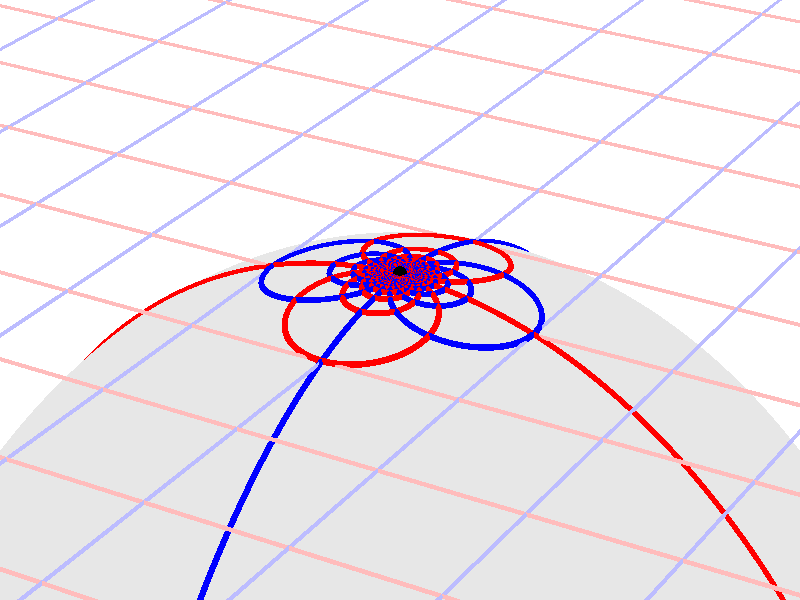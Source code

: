 #version 3.7;
global_settings{assumed_gamma 1.0}
camera{perspective location <16.275953626987476496879026, 9.396926207859083390872001, 6.840402866513374036117057> right <0.133333333333333331482962, -0.230940107675850353485814, -0.000000000000000000000000> up <-0.044429719908903583802662, -0.025651510749425152774217, 0.140953893117886280839102> direction <0.813797681349373802639491, 0.469846310392954158441370, 0.342020143325668712908083> sky <-0.296198132726023855010311, -0.171010071662834328698466, 0.939692620785908427905042> look_at <15.462155945638102139128023, 8.927079897466128954874875, 6.498382723187705600764730>}
light_source{<16.275953626987476496879026, 9.396926207859083390872001, 6.840402866513374036117057> rgb<1.0,1.0,1.0>}
background{rgb<1,1,1>}
union{object{sphere{<0.000000000000000000000000, 0.000000000000000000000000, -3.894581171007958975138763>,4.020915629252835188367499} pigment{rgbft<0.8,0.8,0.8,0.2,0.2>}}object{union{cylinder{<-50.000000000000000000000000, 50.000000000000000000000000, 0.000000000000000000000000>,<-50.000000000000000000000000, -50.000000000000000000000000, 0.000000000000000000000000>,0.010000000000000000208167}cylinder{<-49.000000000000000000000000, 50.000000000000000000000000, 0.000000000000000000000000>,<-49.000000000000000000000000, -50.000000000000000000000000, 0.000000000000000000000000>,0.010000000000000000208167}cylinder{<-48.000000000000000000000000, 50.000000000000000000000000, 0.000000000000000000000000>,<-48.000000000000000000000000, -50.000000000000000000000000, 0.000000000000000000000000>,0.010000000000000000208167}cylinder{<-47.000000000000000000000000, 50.000000000000000000000000, 0.000000000000000000000000>,<-47.000000000000000000000000, -50.000000000000000000000000, 0.000000000000000000000000>,0.010000000000000000208167}cylinder{<-46.000000000000000000000000, 50.000000000000000000000000, 0.000000000000000000000000>,<-46.000000000000000000000000, -50.000000000000000000000000, 0.000000000000000000000000>,0.010000000000000000208167}cylinder{<-45.000000000000000000000000, 50.000000000000000000000000, 0.000000000000000000000000>,<-45.000000000000000000000000, -50.000000000000000000000000, 0.000000000000000000000000>,0.010000000000000000208167}cylinder{<-44.000000000000000000000000, 50.000000000000000000000000, 0.000000000000000000000000>,<-44.000000000000000000000000, -50.000000000000000000000000, 0.000000000000000000000000>,0.010000000000000000208167}cylinder{<-43.000000000000000000000000, 50.000000000000000000000000, 0.000000000000000000000000>,<-43.000000000000000000000000, -50.000000000000000000000000, 0.000000000000000000000000>,0.010000000000000000208167}cylinder{<-42.000000000000000000000000, 50.000000000000000000000000, 0.000000000000000000000000>,<-42.000000000000000000000000, -50.000000000000000000000000, 0.000000000000000000000000>,0.010000000000000000208167}cylinder{<-41.000000000000000000000000, 50.000000000000000000000000, 0.000000000000000000000000>,<-41.000000000000000000000000, -50.000000000000000000000000, 0.000000000000000000000000>,0.010000000000000000208167}cylinder{<-40.000000000000000000000000, 50.000000000000000000000000, 0.000000000000000000000000>,<-40.000000000000000000000000, -50.000000000000000000000000, 0.000000000000000000000000>,0.010000000000000000208167}cylinder{<-39.000000000000000000000000, 50.000000000000000000000000, 0.000000000000000000000000>,<-39.000000000000000000000000, -50.000000000000000000000000, 0.000000000000000000000000>,0.010000000000000000208167}cylinder{<-38.000000000000000000000000, 50.000000000000000000000000, 0.000000000000000000000000>,<-38.000000000000000000000000, -50.000000000000000000000000, 0.000000000000000000000000>,0.010000000000000000208167}cylinder{<-37.000000000000000000000000, 50.000000000000000000000000, 0.000000000000000000000000>,<-37.000000000000000000000000, -50.000000000000000000000000, 0.000000000000000000000000>,0.010000000000000000208167}cylinder{<-36.000000000000000000000000, 50.000000000000000000000000, 0.000000000000000000000000>,<-36.000000000000000000000000, -50.000000000000000000000000, 0.000000000000000000000000>,0.010000000000000000208167}cylinder{<-35.000000000000000000000000, 50.000000000000000000000000, 0.000000000000000000000000>,<-35.000000000000000000000000, -50.000000000000000000000000, 0.000000000000000000000000>,0.010000000000000000208167}cylinder{<-34.000000000000000000000000, 50.000000000000000000000000, 0.000000000000000000000000>,<-34.000000000000000000000000, -50.000000000000000000000000, 0.000000000000000000000000>,0.010000000000000000208167}cylinder{<-33.000000000000000000000000, 50.000000000000000000000000, 0.000000000000000000000000>,<-33.000000000000000000000000, -50.000000000000000000000000, 0.000000000000000000000000>,0.010000000000000000208167}cylinder{<-32.000000000000000000000000, 50.000000000000000000000000, 0.000000000000000000000000>,<-32.000000000000000000000000, -50.000000000000000000000000, 0.000000000000000000000000>,0.010000000000000000208167}cylinder{<-31.000000000000000000000000, 50.000000000000000000000000, 0.000000000000000000000000>,<-31.000000000000000000000000, -50.000000000000000000000000, 0.000000000000000000000000>,0.010000000000000000208167}cylinder{<-30.000000000000000000000000, 50.000000000000000000000000, 0.000000000000000000000000>,<-30.000000000000000000000000, -50.000000000000000000000000, 0.000000000000000000000000>,0.010000000000000000208167}cylinder{<-29.000000000000000000000000, 50.000000000000000000000000, 0.000000000000000000000000>,<-29.000000000000000000000000, -50.000000000000000000000000, 0.000000000000000000000000>,0.010000000000000000208167}cylinder{<-28.000000000000000000000000, 50.000000000000000000000000, 0.000000000000000000000000>,<-28.000000000000000000000000, -50.000000000000000000000000, 0.000000000000000000000000>,0.010000000000000000208167}cylinder{<-27.000000000000000000000000, 50.000000000000000000000000, 0.000000000000000000000000>,<-27.000000000000000000000000, -50.000000000000000000000000, 0.000000000000000000000000>,0.010000000000000000208167}cylinder{<-26.000000000000000000000000, 50.000000000000000000000000, 0.000000000000000000000000>,<-26.000000000000000000000000, -50.000000000000000000000000, 0.000000000000000000000000>,0.010000000000000000208167}cylinder{<-25.000000000000000000000000, 50.000000000000000000000000, 0.000000000000000000000000>,<-25.000000000000000000000000, -50.000000000000000000000000, 0.000000000000000000000000>,0.010000000000000000208167}cylinder{<-24.000000000000000000000000, 50.000000000000000000000000, 0.000000000000000000000000>,<-24.000000000000000000000000, -50.000000000000000000000000, 0.000000000000000000000000>,0.010000000000000000208167}cylinder{<-23.000000000000000000000000, 50.000000000000000000000000, 0.000000000000000000000000>,<-23.000000000000000000000000, -50.000000000000000000000000, 0.000000000000000000000000>,0.010000000000000000208167}cylinder{<-22.000000000000000000000000, 50.000000000000000000000000, 0.000000000000000000000000>,<-22.000000000000000000000000, -50.000000000000000000000000, 0.000000000000000000000000>,0.010000000000000000208167}cylinder{<-21.000000000000000000000000, 50.000000000000000000000000, 0.000000000000000000000000>,<-21.000000000000000000000000, -50.000000000000000000000000, 0.000000000000000000000000>,0.010000000000000000208167}cylinder{<-20.000000000000000000000000, 50.000000000000000000000000, 0.000000000000000000000000>,<-20.000000000000000000000000, -50.000000000000000000000000, 0.000000000000000000000000>,0.010000000000000000208167}cylinder{<-19.000000000000000000000000, 50.000000000000000000000000, 0.000000000000000000000000>,<-19.000000000000000000000000, -50.000000000000000000000000, 0.000000000000000000000000>,0.010000000000000000208167}cylinder{<-18.000000000000000000000000, 50.000000000000000000000000, 0.000000000000000000000000>,<-18.000000000000000000000000, -50.000000000000000000000000, 0.000000000000000000000000>,0.010000000000000000208167}cylinder{<-17.000000000000000000000000, 50.000000000000000000000000, 0.000000000000000000000000>,<-17.000000000000000000000000, -50.000000000000000000000000, 0.000000000000000000000000>,0.010000000000000000208167}cylinder{<-16.000000000000000000000000, 50.000000000000000000000000, 0.000000000000000000000000>,<-16.000000000000000000000000, -50.000000000000000000000000, 0.000000000000000000000000>,0.010000000000000000208167}cylinder{<-15.000000000000000000000000, 50.000000000000000000000000, 0.000000000000000000000000>,<-15.000000000000000000000000, -50.000000000000000000000000, 0.000000000000000000000000>,0.010000000000000000208167}cylinder{<-14.000000000000000000000000, 50.000000000000000000000000, 0.000000000000000000000000>,<-14.000000000000000000000000, -50.000000000000000000000000, 0.000000000000000000000000>,0.010000000000000000208167}cylinder{<-13.000000000000000000000000, 50.000000000000000000000000, 0.000000000000000000000000>,<-13.000000000000000000000000, -50.000000000000000000000000, 0.000000000000000000000000>,0.010000000000000000208167}cylinder{<-12.000000000000000000000000, 50.000000000000000000000000, 0.000000000000000000000000>,<-12.000000000000000000000000, -50.000000000000000000000000, 0.000000000000000000000000>,0.010000000000000000208167}cylinder{<-11.000000000000000000000000, 50.000000000000000000000000, 0.000000000000000000000000>,<-11.000000000000000000000000, -50.000000000000000000000000, 0.000000000000000000000000>,0.010000000000000000208167}cylinder{<-10.000000000000000000000000, 50.000000000000000000000000, 0.000000000000000000000000>,<-10.000000000000000000000000, -50.000000000000000000000000, 0.000000000000000000000000>,0.010000000000000000208167}cylinder{<-9.000000000000000000000000, 50.000000000000000000000000, 0.000000000000000000000000>,<-9.000000000000000000000000, -50.000000000000000000000000, 0.000000000000000000000000>,0.010000000000000000208167}cylinder{<-8.000000000000000000000000, 50.000000000000000000000000, 0.000000000000000000000000>,<-8.000000000000000000000000, -50.000000000000000000000000, 0.000000000000000000000000>,0.010000000000000000208167}cylinder{<-7.000000000000000000000000, 50.000000000000000000000000, 0.000000000000000000000000>,<-7.000000000000000000000000, -50.000000000000000000000000, 0.000000000000000000000000>,0.010000000000000000208167}cylinder{<-6.000000000000000000000000, 50.000000000000000000000000, 0.000000000000000000000000>,<-6.000000000000000000000000, -50.000000000000000000000000, 0.000000000000000000000000>,0.010000000000000000208167}cylinder{<-5.000000000000000000000000, 50.000000000000000000000000, 0.000000000000000000000000>,<-5.000000000000000000000000, -50.000000000000000000000000, 0.000000000000000000000000>,0.010000000000000000208167}cylinder{<-4.000000000000000000000000, 50.000000000000000000000000, 0.000000000000000000000000>,<-4.000000000000000000000000, -50.000000000000000000000000, 0.000000000000000000000000>,0.010000000000000000208167}cylinder{<-3.000000000000000000000000, 50.000000000000000000000000, 0.000000000000000000000000>,<-3.000000000000000000000000, -50.000000000000000000000000, 0.000000000000000000000000>,0.010000000000000000208167}cylinder{<-2.000000000000000000000000, 50.000000000000000000000000, 0.000000000000000000000000>,<-2.000000000000000000000000, -50.000000000000000000000000, 0.000000000000000000000000>,0.010000000000000000208167}cylinder{<-1.000000000000000000000000, 50.000000000000000000000000, 0.000000000000000000000000>,<-1.000000000000000000000000, -50.000000000000000000000000, 0.000000000000000000000000>,0.010000000000000000208167}cylinder{<0.000000000000000000000000, 50.000000000000000000000000, 0.000000000000000000000000>,<0.000000000000000000000000, -50.000000000000000000000000, 0.000000000000000000000000>,0.010000000000000000208167}cylinder{<1.000000000000000000000000, 50.000000000000000000000000, 0.000000000000000000000000>,<1.000000000000000000000000, -50.000000000000000000000000, 0.000000000000000000000000>,0.010000000000000000208167}cylinder{<2.000000000000000000000000, 50.000000000000000000000000, 0.000000000000000000000000>,<2.000000000000000000000000, -50.000000000000000000000000, 0.000000000000000000000000>,0.010000000000000000208167}cylinder{<3.000000000000000000000000, 50.000000000000000000000000, 0.000000000000000000000000>,<3.000000000000000000000000, -50.000000000000000000000000, 0.000000000000000000000000>,0.010000000000000000208167}cylinder{<4.000000000000000000000000, 50.000000000000000000000000, 0.000000000000000000000000>,<4.000000000000000000000000, -50.000000000000000000000000, 0.000000000000000000000000>,0.010000000000000000208167}cylinder{<5.000000000000000000000000, 50.000000000000000000000000, 0.000000000000000000000000>,<5.000000000000000000000000, -50.000000000000000000000000, 0.000000000000000000000000>,0.010000000000000000208167}cylinder{<6.000000000000000000000000, 50.000000000000000000000000, 0.000000000000000000000000>,<6.000000000000000000000000, -50.000000000000000000000000, 0.000000000000000000000000>,0.010000000000000000208167}cylinder{<7.000000000000000000000000, 50.000000000000000000000000, 0.000000000000000000000000>,<7.000000000000000000000000, -50.000000000000000000000000, 0.000000000000000000000000>,0.010000000000000000208167}cylinder{<8.000000000000000000000000, 50.000000000000000000000000, 0.000000000000000000000000>,<8.000000000000000000000000, -50.000000000000000000000000, 0.000000000000000000000000>,0.010000000000000000208167}cylinder{<9.000000000000000000000000, 50.000000000000000000000000, 0.000000000000000000000000>,<9.000000000000000000000000, -50.000000000000000000000000, 0.000000000000000000000000>,0.010000000000000000208167}cylinder{<10.000000000000000000000000, 50.000000000000000000000000, 0.000000000000000000000000>,<10.000000000000000000000000, -50.000000000000000000000000, 0.000000000000000000000000>,0.010000000000000000208167}cylinder{<11.000000000000000000000000, 50.000000000000000000000000, 0.000000000000000000000000>,<11.000000000000000000000000, -50.000000000000000000000000, 0.000000000000000000000000>,0.010000000000000000208167}cylinder{<12.000000000000000000000000, 50.000000000000000000000000, 0.000000000000000000000000>,<12.000000000000000000000000, -50.000000000000000000000000, 0.000000000000000000000000>,0.010000000000000000208167}cylinder{<13.000000000000000000000000, 50.000000000000000000000000, 0.000000000000000000000000>,<13.000000000000000000000000, -50.000000000000000000000000, 0.000000000000000000000000>,0.010000000000000000208167}cylinder{<14.000000000000000000000000, 50.000000000000000000000000, 0.000000000000000000000000>,<14.000000000000000000000000, -50.000000000000000000000000, 0.000000000000000000000000>,0.010000000000000000208167}cylinder{<15.000000000000000000000000, 50.000000000000000000000000, 0.000000000000000000000000>,<15.000000000000000000000000, -50.000000000000000000000000, 0.000000000000000000000000>,0.010000000000000000208167}cylinder{<16.000000000000000000000000, 50.000000000000000000000000, 0.000000000000000000000000>,<16.000000000000000000000000, -50.000000000000000000000000, 0.000000000000000000000000>,0.010000000000000000208167}cylinder{<17.000000000000000000000000, 50.000000000000000000000000, 0.000000000000000000000000>,<17.000000000000000000000000, -50.000000000000000000000000, 0.000000000000000000000000>,0.010000000000000000208167}cylinder{<18.000000000000000000000000, 50.000000000000000000000000, 0.000000000000000000000000>,<18.000000000000000000000000, -50.000000000000000000000000, 0.000000000000000000000000>,0.010000000000000000208167}cylinder{<19.000000000000000000000000, 50.000000000000000000000000, 0.000000000000000000000000>,<19.000000000000000000000000, -50.000000000000000000000000, 0.000000000000000000000000>,0.010000000000000000208167}cylinder{<20.000000000000000000000000, 50.000000000000000000000000, 0.000000000000000000000000>,<20.000000000000000000000000, -50.000000000000000000000000, 0.000000000000000000000000>,0.010000000000000000208167}cylinder{<21.000000000000000000000000, 50.000000000000000000000000, 0.000000000000000000000000>,<21.000000000000000000000000, -50.000000000000000000000000, 0.000000000000000000000000>,0.010000000000000000208167}cylinder{<22.000000000000000000000000, 50.000000000000000000000000, 0.000000000000000000000000>,<22.000000000000000000000000, -50.000000000000000000000000, 0.000000000000000000000000>,0.010000000000000000208167}cylinder{<23.000000000000000000000000, 50.000000000000000000000000, 0.000000000000000000000000>,<23.000000000000000000000000, -50.000000000000000000000000, 0.000000000000000000000000>,0.010000000000000000208167}cylinder{<24.000000000000000000000000, 50.000000000000000000000000, 0.000000000000000000000000>,<24.000000000000000000000000, -50.000000000000000000000000, 0.000000000000000000000000>,0.010000000000000000208167}cylinder{<25.000000000000000000000000, 50.000000000000000000000000, 0.000000000000000000000000>,<25.000000000000000000000000, -50.000000000000000000000000, 0.000000000000000000000000>,0.010000000000000000208167}cylinder{<26.000000000000000000000000, 50.000000000000000000000000, 0.000000000000000000000000>,<26.000000000000000000000000, -50.000000000000000000000000, 0.000000000000000000000000>,0.010000000000000000208167}cylinder{<27.000000000000000000000000, 50.000000000000000000000000, 0.000000000000000000000000>,<27.000000000000000000000000, -50.000000000000000000000000, 0.000000000000000000000000>,0.010000000000000000208167}cylinder{<28.000000000000000000000000, 50.000000000000000000000000, 0.000000000000000000000000>,<28.000000000000000000000000, -50.000000000000000000000000, 0.000000000000000000000000>,0.010000000000000000208167}cylinder{<29.000000000000000000000000, 50.000000000000000000000000, 0.000000000000000000000000>,<29.000000000000000000000000, -50.000000000000000000000000, 0.000000000000000000000000>,0.010000000000000000208167}cylinder{<30.000000000000000000000000, 50.000000000000000000000000, 0.000000000000000000000000>,<30.000000000000000000000000, -50.000000000000000000000000, 0.000000000000000000000000>,0.010000000000000000208167}cylinder{<31.000000000000000000000000, 50.000000000000000000000000, 0.000000000000000000000000>,<31.000000000000000000000000, -50.000000000000000000000000, 0.000000000000000000000000>,0.010000000000000000208167}cylinder{<32.000000000000000000000000, 50.000000000000000000000000, 0.000000000000000000000000>,<32.000000000000000000000000, -50.000000000000000000000000, 0.000000000000000000000000>,0.010000000000000000208167}cylinder{<33.000000000000000000000000, 50.000000000000000000000000, 0.000000000000000000000000>,<33.000000000000000000000000, -50.000000000000000000000000, 0.000000000000000000000000>,0.010000000000000000208167}cylinder{<34.000000000000000000000000, 50.000000000000000000000000, 0.000000000000000000000000>,<34.000000000000000000000000, -50.000000000000000000000000, 0.000000000000000000000000>,0.010000000000000000208167}cylinder{<35.000000000000000000000000, 50.000000000000000000000000, 0.000000000000000000000000>,<35.000000000000000000000000, -50.000000000000000000000000, 0.000000000000000000000000>,0.010000000000000000208167}cylinder{<36.000000000000000000000000, 50.000000000000000000000000, 0.000000000000000000000000>,<36.000000000000000000000000, -50.000000000000000000000000, 0.000000000000000000000000>,0.010000000000000000208167}cylinder{<37.000000000000000000000000, 50.000000000000000000000000, 0.000000000000000000000000>,<37.000000000000000000000000, -50.000000000000000000000000, 0.000000000000000000000000>,0.010000000000000000208167}cylinder{<38.000000000000000000000000, 50.000000000000000000000000, 0.000000000000000000000000>,<38.000000000000000000000000, -50.000000000000000000000000, 0.000000000000000000000000>,0.010000000000000000208167}cylinder{<39.000000000000000000000000, 50.000000000000000000000000, 0.000000000000000000000000>,<39.000000000000000000000000, -50.000000000000000000000000, 0.000000000000000000000000>,0.010000000000000000208167}cylinder{<40.000000000000000000000000, 50.000000000000000000000000, 0.000000000000000000000000>,<40.000000000000000000000000, -50.000000000000000000000000, 0.000000000000000000000000>,0.010000000000000000208167}cylinder{<41.000000000000000000000000, 50.000000000000000000000000, 0.000000000000000000000000>,<41.000000000000000000000000, -50.000000000000000000000000, 0.000000000000000000000000>,0.010000000000000000208167}cylinder{<42.000000000000000000000000, 50.000000000000000000000000, 0.000000000000000000000000>,<42.000000000000000000000000, -50.000000000000000000000000, 0.000000000000000000000000>,0.010000000000000000208167}cylinder{<43.000000000000000000000000, 50.000000000000000000000000, 0.000000000000000000000000>,<43.000000000000000000000000, -50.000000000000000000000000, 0.000000000000000000000000>,0.010000000000000000208167}cylinder{<44.000000000000000000000000, 50.000000000000000000000000, 0.000000000000000000000000>,<44.000000000000000000000000, -50.000000000000000000000000, 0.000000000000000000000000>,0.010000000000000000208167}cylinder{<45.000000000000000000000000, 50.000000000000000000000000, 0.000000000000000000000000>,<45.000000000000000000000000, -50.000000000000000000000000, 0.000000000000000000000000>,0.010000000000000000208167}cylinder{<46.000000000000000000000000, 50.000000000000000000000000, 0.000000000000000000000000>,<46.000000000000000000000000, -50.000000000000000000000000, 0.000000000000000000000000>,0.010000000000000000208167}cylinder{<47.000000000000000000000000, 50.000000000000000000000000, 0.000000000000000000000000>,<47.000000000000000000000000, -50.000000000000000000000000, 0.000000000000000000000000>,0.010000000000000000208167}cylinder{<48.000000000000000000000000, 50.000000000000000000000000, 0.000000000000000000000000>,<48.000000000000000000000000, -50.000000000000000000000000, 0.000000000000000000000000>,0.010000000000000000208167}cylinder{<49.000000000000000000000000, 50.000000000000000000000000, 0.000000000000000000000000>,<49.000000000000000000000000, -50.000000000000000000000000, 0.000000000000000000000000>,0.010000000000000000208167}cylinder{<50.000000000000000000000000, 50.000000000000000000000000, 0.000000000000000000000000>,<50.000000000000000000000000, -50.000000000000000000000000, 0.000000000000000000000000>,0.010000000000000000208167}} pigment{rgb<1.0,0.5,0.5>}}object{union{cylinder{<50.000000000000000000000000, -50.000000000000000000000000, 0.000000000000000000000000>,<-50.000000000000000000000000, -50.000000000000000000000000, 0.000000000000000000000000>,0.010000000000000000208167}cylinder{<50.000000000000000000000000, -49.000000000000000000000000, 0.000000000000000000000000>,<-50.000000000000000000000000, -49.000000000000000000000000, 0.000000000000000000000000>,0.010000000000000000208167}cylinder{<50.000000000000000000000000, -48.000000000000000000000000, 0.000000000000000000000000>,<-50.000000000000000000000000, -48.000000000000000000000000, 0.000000000000000000000000>,0.010000000000000000208167}cylinder{<50.000000000000000000000000, -47.000000000000000000000000, 0.000000000000000000000000>,<-50.000000000000000000000000, -47.000000000000000000000000, 0.000000000000000000000000>,0.010000000000000000208167}cylinder{<50.000000000000000000000000, -46.000000000000000000000000, 0.000000000000000000000000>,<-50.000000000000000000000000, -46.000000000000000000000000, 0.000000000000000000000000>,0.010000000000000000208167}cylinder{<50.000000000000000000000000, -45.000000000000000000000000, 0.000000000000000000000000>,<-50.000000000000000000000000, -45.000000000000000000000000, 0.000000000000000000000000>,0.010000000000000000208167}cylinder{<50.000000000000000000000000, -44.000000000000000000000000, 0.000000000000000000000000>,<-50.000000000000000000000000, -44.000000000000000000000000, 0.000000000000000000000000>,0.010000000000000000208167}cylinder{<50.000000000000000000000000, -43.000000000000000000000000, 0.000000000000000000000000>,<-50.000000000000000000000000, -43.000000000000000000000000, 0.000000000000000000000000>,0.010000000000000000208167}cylinder{<50.000000000000000000000000, -42.000000000000000000000000, 0.000000000000000000000000>,<-50.000000000000000000000000, -42.000000000000000000000000, 0.000000000000000000000000>,0.010000000000000000208167}cylinder{<50.000000000000000000000000, -41.000000000000000000000000, 0.000000000000000000000000>,<-50.000000000000000000000000, -41.000000000000000000000000, 0.000000000000000000000000>,0.010000000000000000208167}cylinder{<50.000000000000000000000000, -40.000000000000000000000000, 0.000000000000000000000000>,<-50.000000000000000000000000, -40.000000000000000000000000, 0.000000000000000000000000>,0.010000000000000000208167}cylinder{<50.000000000000000000000000, -39.000000000000000000000000, 0.000000000000000000000000>,<-50.000000000000000000000000, -39.000000000000000000000000, 0.000000000000000000000000>,0.010000000000000000208167}cylinder{<50.000000000000000000000000, -38.000000000000000000000000, 0.000000000000000000000000>,<-50.000000000000000000000000, -38.000000000000000000000000, 0.000000000000000000000000>,0.010000000000000000208167}cylinder{<50.000000000000000000000000, -37.000000000000000000000000, 0.000000000000000000000000>,<-50.000000000000000000000000, -37.000000000000000000000000, 0.000000000000000000000000>,0.010000000000000000208167}cylinder{<50.000000000000000000000000, -36.000000000000000000000000, 0.000000000000000000000000>,<-50.000000000000000000000000, -36.000000000000000000000000, 0.000000000000000000000000>,0.010000000000000000208167}cylinder{<50.000000000000000000000000, -35.000000000000000000000000, 0.000000000000000000000000>,<-50.000000000000000000000000, -35.000000000000000000000000, 0.000000000000000000000000>,0.010000000000000000208167}cylinder{<50.000000000000000000000000, -34.000000000000000000000000, 0.000000000000000000000000>,<-50.000000000000000000000000, -34.000000000000000000000000, 0.000000000000000000000000>,0.010000000000000000208167}cylinder{<50.000000000000000000000000, -33.000000000000000000000000, 0.000000000000000000000000>,<-50.000000000000000000000000, -33.000000000000000000000000, 0.000000000000000000000000>,0.010000000000000000208167}cylinder{<50.000000000000000000000000, -32.000000000000000000000000, 0.000000000000000000000000>,<-50.000000000000000000000000, -32.000000000000000000000000, 0.000000000000000000000000>,0.010000000000000000208167}cylinder{<50.000000000000000000000000, -31.000000000000000000000000, 0.000000000000000000000000>,<-50.000000000000000000000000, -31.000000000000000000000000, 0.000000000000000000000000>,0.010000000000000000208167}cylinder{<50.000000000000000000000000, -30.000000000000000000000000, 0.000000000000000000000000>,<-50.000000000000000000000000, -30.000000000000000000000000, 0.000000000000000000000000>,0.010000000000000000208167}cylinder{<50.000000000000000000000000, -29.000000000000000000000000, 0.000000000000000000000000>,<-50.000000000000000000000000, -29.000000000000000000000000, 0.000000000000000000000000>,0.010000000000000000208167}cylinder{<50.000000000000000000000000, -28.000000000000000000000000, 0.000000000000000000000000>,<-50.000000000000000000000000, -28.000000000000000000000000, 0.000000000000000000000000>,0.010000000000000000208167}cylinder{<50.000000000000000000000000, -27.000000000000000000000000, 0.000000000000000000000000>,<-50.000000000000000000000000, -27.000000000000000000000000, 0.000000000000000000000000>,0.010000000000000000208167}cylinder{<50.000000000000000000000000, -26.000000000000000000000000, 0.000000000000000000000000>,<-50.000000000000000000000000, -26.000000000000000000000000, 0.000000000000000000000000>,0.010000000000000000208167}cylinder{<50.000000000000000000000000, -25.000000000000000000000000, 0.000000000000000000000000>,<-50.000000000000000000000000, -25.000000000000000000000000, 0.000000000000000000000000>,0.010000000000000000208167}cylinder{<50.000000000000000000000000, -24.000000000000000000000000, 0.000000000000000000000000>,<-50.000000000000000000000000, -24.000000000000000000000000, 0.000000000000000000000000>,0.010000000000000000208167}cylinder{<50.000000000000000000000000, -23.000000000000000000000000, 0.000000000000000000000000>,<-50.000000000000000000000000, -23.000000000000000000000000, 0.000000000000000000000000>,0.010000000000000000208167}cylinder{<50.000000000000000000000000, -22.000000000000000000000000, 0.000000000000000000000000>,<-50.000000000000000000000000, -22.000000000000000000000000, 0.000000000000000000000000>,0.010000000000000000208167}cylinder{<50.000000000000000000000000, -21.000000000000000000000000, 0.000000000000000000000000>,<-50.000000000000000000000000, -21.000000000000000000000000, 0.000000000000000000000000>,0.010000000000000000208167}cylinder{<50.000000000000000000000000, -20.000000000000000000000000, 0.000000000000000000000000>,<-50.000000000000000000000000, -20.000000000000000000000000, 0.000000000000000000000000>,0.010000000000000000208167}cylinder{<50.000000000000000000000000, -19.000000000000000000000000, 0.000000000000000000000000>,<-50.000000000000000000000000, -19.000000000000000000000000, 0.000000000000000000000000>,0.010000000000000000208167}cylinder{<50.000000000000000000000000, -18.000000000000000000000000, 0.000000000000000000000000>,<-50.000000000000000000000000, -18.000000000000000000000000, 0.000000000000000000000000>,0.010000000000000000208167}cylinder{<50.000000000000000000000000, -17.000000000000000000000000, 0.000000000000000000000000>,<-50.000000000000000000000000, -17.000000000000000000000000, 0.000000000000000000000000>,0.010000000000000000208167}cylinder{<50.000000000000000000000000, -16.000000000000000000000000, 0.000000000000000000000000>,<-50.000000000000000000000000, -16.000000000000000000000000, 0.000000000000000000000000>,0.010000000000000000208167}cylinder{<50.000000000000000000000000, -15.000000000000000000000000, 0.000000000000000000000000>,<-50.000000000000000000000000, -15.000000000000000000000000, 0.000000000000000000000000>,0.010000000000000000208167}cylinder{<50.000000000000000000000000, -14.000000000000000000000000, 0.000000000000000000000000>,<-50.000000000000000000000000, -14.000000000000000000000000, 0.000000000000000000000000>,0.010000000000000000208167}cylinder{<50.000000000000000000000000, -13.000000000000000000000000, 0.000000000000000000000000>,<-50.000000000000000000000000, -13.000000000000000000000000, 0.000000000000000000000000>,0.010000000000000000208167}cylinder{<50.000000000000000000000000, -12.000000000000000000000000, 0.000000000000000000000000>,<-50.000000000000000000000000, -12.000000000000000000000000, 0.000000000000000000000000>,0.010000000000000000208167}cylinder{<50.000000000000000000000000, -11.000000000000000000000000, 0.000000000000000000000000>,<-50.000000000000000000000000, -11.000000000000000000000000, 0.000000000000000000000000>,0.010000000000000000208167}cylinder{<50.000000000000000000000000, -10.000000000000000000000000, 0.000000000000000000000000>,<-50.000000000000000000000000, -10.000000000000000000000000, 0.000000000000000000000000>,0.010000000000000000208167}cylinder{<50.000000000000000000000000, -9.000000000000000000000000, 0.000000000000000000000000>,<-50.000000000000000000000000, -9.000000000000000000000000, 0.000000000000000000000000>,0.010000000000000000208167}cylinder{<50.000000000000000000000000, -8.000000000000000000000000, 0.000000000000000000000000>,<-50.000000000000000000000000, -8.000000000000000000000000, 0.000000000000000000000000>,0.010000000000000000208167}cylinder{<50.000000000000000000000000, -7.000000000000000000000000, 0.000000000000000000000000>,<-50.000000000000000000000000, -7.000000000000000000000000, 0.000000000000000000000000>,0.010000000000000000208167}cylinder{<50.000000000000000000000000, -6.000000000000000000000000, 0.000000000000000000000000>,<-50.000000000000000000000000, -6.000000000000000000000000, 0.000000000000000000000000>,0.010000000000000000208167}cylinder{<50.000000000000000000000000, -5.000000000000000000000000, 0.000000000000000000000000>,<-50.000000000000000000000000, -5.000000000000000000000000, 0.000000000000000000000000>,0.010000000000000000208167}cylinder{<50.000000000000000000000000, -4.000000000000000000000000, 0.000000000000000000000000>,<-50.000000000000000000000000, -4.000000000000000000000000, 0.000000000000000000000000>,0.010000000000000000208167}cylinder{<50.000000000000000000000000, -3.000000000000000000000000, 0.000000000000000000000000>,<-50.000000000000000000000000, -3.000000000000000000000000, 0.000000000000000000000000>,0.010000000000000000208167}cylinder{<50.000000000000000000000000, -2.000000000000000000000000, 0.000000000000000000000000>,<-50.000000000000000000000000, -2.000000000000000000000000, 0.000000000000000000000000>,0.010000000000000000208167}cylinder{<50.000000000000000000000000, -1.000000000000000000000000, 0.000000000000000000000000>,<-50.000000000000000000000000, -1.000000000000000000000000, 0.000000000000000000000000>,0.010000000000000000208167}cylinder{<50.000000000000000000000000, 0.000000000000000000000000, 0.000000000000000000000000>,<-50.000000000000000000000000, 0.000000000000000000000000, 0.000000000000000000000000>,0.010000000000000000208167}cylinder{<50.000000000000000000000000, 1.000000000000000000000000, 0.000000000000000000000000>,<-50.000000000000000000000000, 1.000000000000000000000000, 0.000000000000000000000000>,0.010000000000000000208167}cylinder{<50.000000000000000000000000, 2.000000000000000000000000, 0.000000000000000000000000>,<-50.000000000000000000000000, 2.000000000000000000000000, 0.000000000000000000000000>,0.010000000000000000208167}cylinder{<50.000000000000000000000000, 3.000000000000000000000000, 0.000000000000000000000000>,<-50.000000000000000000000000, 3.000000000000000000000000, 0.000000000000000000000000>,0.010000000000000000208167}cylinder{<50.000000000000000000000000, 4.000000000000000000000000, 0.000000000000000000000000>,<-50.000000000000000000000000, 4.000000000000000000000000, 0.000000000000000000000000>,0.010000000000000000208167}cylinder{<50.000000000000000000000000, 5.000000000000000000000000, 0.000000000000000000000000>,<-50.000000000000000000000000, 5.000000000000000000000000, 0.000000000000000000000000>,0.010000000000000000208167}cylinder{<50.000000000000000000000000, 6.000000000000000000000000, 0.000000000000000000000000>,<-50.000000000000000000000000, 6.000000000000000000000000, 0.000000000000000000000000>,0.010000000000000000208167}cylinder{<50.000000000000000000000000, 7.000000000000000000000000, 0.000000000000000000000000>,<-50.000000000000000000000000, 7.000000000000000000000000, 0.000000000000000000000000>,0.010000000000000000208167}cylinder{<50.000000000000000000000000, 8.000000000000000000000000, 0.000000000000000000000000>,<-50.000000000000000000000000, 8.000000000000000000000000, 0.000000000000000000000000>,0.010000000000000000208167}cylinder{<50.000000000000000000000000, 9.000000000000000000000000, 0.000000000000000000000000>,<-50.000000000000000000000000, 9.000000000000000000000000, 0.000000000000000000000000>,0.010000000000000000208167}cylinder{<50.000000000000000000000000, 10.000000000000000000000000, 0.000000000000000000000000>,<-50.000000000000000000000000, 10.000000000000000000000000, 0.000000000000000000000000>,0.010000000000000000208167}cylinder{<50.000000000000000000000000, 11.000000000000000000000000, 0.000000000000000000000000>,<-50.000000000000000000000000, 11.000000000000000000000000, 0.000000000000000000000000>,0.010000000000000000208167}cylinder{<50.000000000000000000000000, 12.000000000000000000000000, 0.000000000000000000000000>,<-50.000000000000000000000000, 12.000000000000000000000000, 0.000000000000000000000000>,0.010000000000000000208167}cylinder{<50.000000000000000000000000, 13.000000000000000000000000, 0.000000000000000000000000>,<-50.000000000000000000000000, 13.000000000000000000000000, 0.000000000000000000000000>,0.010000000000000000208167}cylinder{<50.000000000000000000000000, 14.000000000000000000000000, 0.000000000000000000000000>,<-50.000000000000000000000000, 14.000000000000000000000000, 0.000000000000000000000000>,0.010000000000000000208167}cylinder{<50.000000000000000000000000, 15.000000000000000000000000, 0.000000000000000000000000>,<-50.000000000000000000000000, 15.000000000000000000000000, 0.000000000000000000000000>,0.010000000000000000208167}cylinder{<50.000000000000000000000000, 16.000000000000000000000000, 0.000000000000000000000000>,<-50.000000000000000000000000, 16.000000000000000000000000, 0.000000000000000000000000>,0.010000000000000000208167}cylinder{<50.000000000000000000000000, 17.000000000000000000000000, 0.000000000000000000000000>,<-50.000000000000000000000000, 17.000000000000000000000000, 0.000000000000000000000000>,0.010000000000000000208167}cylinder{<50.000000000000000000000000, 18.000000000000000000000000, 0.000000000000000000000000>,<-50.000000000000000000000000, 18.000000000000000000000000, 0.000000000000000000000000>,0.010000000000000000208167}cylinder{<50.000000000000000000000000, 19.000000000000000000000000, 0.000000000000000000000000>,<-50.000000000000000000000000, 19.000000000000000000000000, 0.000000000000000000000000>,0.010000000000000000208167}cylinder{<50.000000000000000000000000, 20.000000000000000000000000, 0.000000000000000000000000>,<-50.000000000000000000000000, 20.000000000000000000000000, 0.000000000000000000000000>,0.010000000000000000208167}cylinder{<50.000000000000000000000000, 21.000000000000000000000000, 0.000000000000000000000000>,<-50.000000000000000000000000, 21.000000000000000000000000, 0.000000000000000000000000>,0.010000000000000000208167}cylinder{<50.000000000000000000000000, 22.000000000000000000000000, 0.000000000000000000000000>,<-50.000000000000000000000000, 22.000000000000000000000000, 0.000000000000000000000000>,0.010000000000000000208167}cylinder{<50.000000000000000000000000, 23.000000000000000000000000, 0.000000000000000000000000>,<-50.000000000000000000000000, 23.000000000000000000000000, 0.000000000000000000000000>,0.010000000000000000208167}cylinder{<50.000000000000000000000000, 24.000000000000000000000000, 0.000000000000000000000000>,<-50.000000000000000000000000, 24.000000000000000000000000, 0.000000000000000000000000>,0.010000000000000000208167}cylinder{<50.000000000000000000000000, 25.000000000000000000000000, 0.000000000000000000000000>,<-50.000000000000000000000000, 25.000000000000000000000000, 0.000000000000000000000000>,0.010000000000000000208167}cylinder{<50.000000000000000000000000, 26.000000000000000000000000, 0.000000000000000000000000>,<-50.000000000000000000000000, 26.000000000000000000000000, 0.000000000000000000000000>,0.010000000000000000208167}cylinder{<50.000000000000000000000000, 27.000000000000000000000000, 0.000000000000000000000000>,<-50.000000000000000000000000, 27.000000000000000000000000, 0.000000000000000000000000>,0.010000000000000000208167}cylinder{<50.000000000000000000000000, 28.000000000000000000000000, 0.000000000000000000000000>,<-50.000000000000000000000000, 28.000000000000000000000000, 0.000000000000000000000000>,0.010000000000000000208167}cylinder{<50.000000000000000000000000, 29.000000000000000000000000, 0.000000000000000000000000>,<-50.000000000000000000000000, 29.000000000000000000000000, 0.000000000000000000000000>,0.010000000000000000208167}cylinder{<50.000000000000000000000000, 30.000000000000000000000000, 0.000000000000000000000000>,<-50.000000000000000000000000, 30.000000000000000000000000, 0.000000000000000000000000>,0.010000000000000000208167}cylinder{<50.000000000000000000000000, 31.000000000000000000000000, 0.000000000000000000000000>,<-50.000000000000000000000000, 31.000000000000000000000000, 0.000000000000000000000000>,0.010000000000000000208167}cylinder{<50.000000000000000000000000, 32.000000000000000000000000, 0.000000000000000000000000>,<-50.000000000000000000000000, 32.000000000000000000000000, 0.000000000000000000000000>,0.010000000000000000208167}cylinder{<50.000000000000000000000000, 33.000000000000000000000000, 0.000000000000000000000000>,<-50.000000000000000000000000, 33.000000000000000000000000, 0.000000000000000000000000>,0.010000000000000000208167}cylinder{<50.000000000000000000000000, 34.000000000000000000000000, 0.000000000000000000000000>,<-50.000000000000000000000000, 34.000000000000000000000000, 0.000000000000000000000000>,0.010000000000000000208167}cylinder{<50.000000000000000000000000, 35.000000000000000000000000, 0.000000000000000000000000>,<-50.000000000000000000000000, 35.000000000000000000000000, 0.000000000000000000000000>,0.010000000000000000208167}cylinder{<50.000000000000000000000000, 36.000000000000000000000000, 0.000000000000000000000000>,<-50.000000000000000000000000, 36.000000000000000000000000, 0.000000000000000000000000>,0.010000000000000000208167}cylinder{<50.000000000000000000000000, 37.000000000000000000000000, 0.000000000000000000000000>,<-50.000000000000000000000000, 37.000000000000000000000000, 0.000000000000000000000000>,0.010000000000000000208167}cylinder{<50.000000000000000000000000, 38.000000000000000000000000, 0.000000000000000000000000>,<-50.000000000000000000000000, 38.000000000000000000000000, 0.000000000000000000000000>,0.010000000000000000208167}cylinder{<50.000000000000000000000000, 39.000000000000000000000000, 0.000000000000000000000000>,<-50.000000000000000000000000, 39.000000000000000000000000, 0.000000000000000000000000>,0.010000000000000000208167}cylinder{<50.000000000000000000000000, 40.000000000000000000000000, 0.000000000000000000000000>,<-50.000000000000000000000000, 40.000000000000000000000000, 0.000000000000000000000000>,0.010000000000000000208167}cylinder{<50.000000000000000000000000, 41.000000000000000000000000, 0.000000000000000000000000>,<-50.000000000000000000000000, 41.000000000000000000000000, 0.000000000000000000000000>,0.010000000000000000208167}cylinder{<50.000000000000000000000000, 42.000000000000000000000000, 0.000000000000000000000000>,<-50.000000000000000000000000, 42.000000000000000000000000, 0.000000000000000000000000>,0.010000000000000000208167}cylinder{<50.000000000000000000000000, 43.000000000000000000000000, 0.000000000000000000000000>,<-50.000000000000000000000000, 43.000000000000000000000000, 0.000000000000000000000000>,0.010000000000000000208167}cylinder{<50.000000000000000000000000, 44.000000000000000000000000, 0.000000000000000000000000>,<-50.000000000000000000000000, 44.000000000000000000000000, 0.000000000000000000000000>,0.010000000000000000208167}cylinder{<50.000000000000000000000000, 45.000000000000000000000000, 0.000000000000000000000000>,<-50.000000000000000000000000, 45.000000000000000000000000, 0.000000000000000000000000>,0.010000000000000000208167}cylinder{<50.000000000000000000000000, 46.000000000000000000000000, 0.000000000000000000000000>,<-50.000000000000000000000000, 46.000000000000000000000000, 0.000000000000000000000000>,0.010000000000000000208167}cylinder{<50.000000000000000000000000, 47.000000000000000000000000, 0.000000000000000000000000>,<-50.000000000000000000000000, 47.000000000000000000000000, 0.000000000000000000000000>,0.010000000000000000208167}cylinder{<50.000000000000000000000000, 48.000000000000000000000000, 0.000000000000000000000000>,<-50.000000000000000000000000, 48.000000000000000000000000, 0.000000000000000000000000>,0.010000000000000000208167}cylinder{<50.000000000000000000000000, 49.000000000000000000000000, 0.000000000000000000000000>,<-50.000000000000000000000000, 49.000000000000000000000000, 0.000000000000000000000000>,0.010000000000000000208167}cylinder{<50.000000000000000000000000, 50.000000000000000000000000, 0.000000000000000000000000>,<-50.000000000000000000000000, 50.000000000000000000000000, 0.000000000000000000000000>,0.010000000000000000208167}} pigment{rgb<0.5,0.5,1.0>}}sphere{<0.000000000000000000000000, 0.000000000000000000000000, 0.126334458244876213228736>,0.050000000000000002775558}object{union{object{torus{0.010159571523298912068545,0.020000000000000000416334} matrix <0.999996807936137765970841, -0.000000000000000000000000, 0.002526681130521046467208, 0.002526681130521046467208, 0.000000000000000000000000, -0.999996807936137765970841, 0.000000000000000000000000, 1.000000000000000000000000, 0.000000000000000000000000, -0.010159539093294383052535, 0.000000000000000000000000, 0.126308788247834591356167>}object{torus{0.010366908353178253335281,0.020000000000000000416334} matrix <0.999996676319153121603733, -0.000000000000000000000000, 0.002578245652975305179239, 0.002578245652975305179239, 0.000000000000000000000000, -0.999996676319153121603733, 0.000000000000000000000000, 1.000000000000000000000000, 0.000000000000000000000000, -0.010366873896889830172774, 0.000000000000000000000000, 0.126307729807938279309454>}object{torus{0.010582884129674426446077,0.020000000000000000416334} matrix <0.999996536390529100479796, -0.000000000000000000000000, 0.002631958765890059920300, 0.002631958765890059920300, 0.000000000000000000000000, -0.999996536390529100479796, 0.000000000000000000000000, 1.000000000000000000000000, 0.000000000000000000000000, -0.010582847474722593961172, 0.000000000000000000000000, 0.126306604530241339823249>}object{torus{0.010808050267203600861010,0.020000000000000000416334} matrix <0.999996387435937328369562, -0.000000000000000000000000, 0.002687957416823821919089, 0.002687957416823821919089, 0.000000000000000000000000, -0.999996387435937328369562, 0.000000000000000000000000, 1.000000000000000000000000, 0.000000000000000000000000, -0.010808011222440188844884, 0.000000000000000000000000, 0.126305406664509400904706>}object{torus{0.011043006128358965126091,0.020000000000000000416334} matrix <0.999996228661314656704917, -0.000000000000000000000000, 0.002746390931335412465691, 0.002746390931335412465691, 0.000000000000000000000000, -0.999996228661314656704917, 0.000000000000000000000000, 1.000000000000000000000000, 0.000000000000000000000000, -0.011042964481451152114477, 0.000000000000000000000000, 0.126304129833492734258371>}object{torus{0.011288404351417516760514,0.020000000000000000416334} matrix <0.999996059184953045573252, -0.000000000000000000000000, 0.002807421337086932200400, 0.002807421337086932200400, 0.000000000000000000000000, -0.999996059184953045573252, 0.000000000000000000000000, 1.000000000000000000000000, 0.000000000000000000000000, -0.011288359865912875670824, 0.000000000000000000000000, 0.126302766937525040580326>}object{torus{0.011544956904248143692016,0.020000000000000000416334} matrix <0.999995878022516215821724, -0.000000000000000000000000, 0.002871225866593019818845, 0.002871225866593019818845, 0.000000000000000000000000, -0.999995878022516215821724, 0.000000000000000000000000, 1.000000000000000000000000, 0.000000000000000000000000, -0.011544909316204809632267, 0.000000000000000000000000, 0.126301310066314509406027>}object{torus{0.011813441982924598530613,0.020000000000000000416334} matrix <0.999995684074739932256648, -0.000000000000000000000000, 0.002937997939607525383493, 0.002937997939607525383493, 0.000000000000000000000000, -0.999995684074739932256648, 0.000000000000000000000000, 1.000000000000000000000000, 0.000000000000000000000000, -0.011813390996972299856749, 0.000000000000000000000000, 0.126299750375796465684530>}object{torus{0.012094711895785134614378,0.020000000000000000416334} matrix <0.999995476109072245485265, -0.000000000000000000000000, 0.003007949698717952632943, 0.003007949698717952632943, 0.000000000000000000000000, -0.999995476109072245485265, 0.000000000000000000000000, 1.000000000000000000000000, 0.000000000000000000000000, -0.012094657180631246048974, 0.000000000000000000000000, 0.126298077960216109660863>}object{torus{0.012389702101386875290889,0.020000000000000000416334} matrix <0.999995252741973761345662, -0.000000000000000000000000, 0.003081313602359828270061, 0.003081313602359828270061, 0.000000000000000000000000, -0.999995252741973761345662, 0.000000000000000000000000, 1.000000000000000000000000, 0.000000000000000000000000, -0.012389643284275045007070, 0.000000000000000000000000, 0.126296281686768374630248>}object{torus{0.012699441601875716481573,0.020000000000000000416334} matrix <0.999995012413881334545351, -0.000000000000000000000000, 0.003158345668493473153149, 0.003158345668493473153149, 0.000000000000000000000000, -0.999995012413881334545351, 0.000000000000000000000000, 1.000000000000000000000000, 0.000000000000000000000000, -0.012699378262311515272454, 0.000000000000000000000000, 0.126294349017603474427673>}object{torus{0.013025064935447510511279,0.020000000000000000416334} matrix <0.999994753362937527363385, -0.000000000000000000000000, 0.003239328109021748312163, 0.003239328109021748312163, 0.000000000000000000000000, -0.999994753362937527363385, 0.000000000000000000000000, 1.000000000000000000000000, 0.000000000000000000000000, -0.013024996597653873062206, 0.000000000000000000000000, 0.126292265786465740529110>}object{torus{0.013367826062235334261263,0.020000000000000000416334} matrix <0.999994473593241228748241, -0.000000000000000000000000, 0.003324572600560192318919, 0.003324572600560192318919, 0.000000000000000000000000, -0.999994473593241228748241, 0.000000000000000000000000, 1.000000000000000000000000, 0.000000000000000000000000, -0.013367752186178496337510, 0.000000000000000000000000, 0.126290015935743626940280>}object{torus{0.013729114501876159282201,0.020000000000000000416334} matrix <0.999994170834300422079366, -0.000000000000000000000000, 0.003414424903266669898694, 0.003414424903266669898694, 0.000000000000000000000000, -0.999994170834300422079366, 0.000000000000000000000000, 1.000000000000000000000000, 0.000000000000000000000000, -0.013729034472582722289924, 0.000000000000000000000000, 0.126287581214124727813086>}object{torus{0.014110474160564597662093,0.020000000000000000416334} matrix <0.999993842496947671349972, -0.000000000000000000000000, 0.003509268896799427970429, 0.003509268896799427970429, 0.000000000000000000000000, -0.999993842496947671349972, 0.000000000000000000000000, 1.000000000000000000000000, 0.000000000000000000000000, -0.014110387275280491387042, 0.000000000000000000000000, 0.126284940796749234337426>}object{torus{0.014513625385497224903886,0.020000000000000000416334} matrix <0.999993485616682775685149, -0.000000000000000000000000, 0.003609532407051253746072, 0.003609532407051253746072, 0.000000000000000000000000, -0.999993485616682775685149, 0.000000000000000000000000, 1.000000000000000000000000, 0.000000000000000000000000, -0.014513530838165518074834, 0.000000000000000000000000, 0.126282070842865717930081>}object{torus{0.014940490911003174653859,0.020000000000000000416334} matrix <0.999993096786310209367343, -0.000000000000000000000000, 0.003715693707135897961430, 0.003715693707135897961430, 0.000000000000000000000000, -0.999993096786310209367343, 0.000000000000000000000000, 1.000000000000000000000000, 0.000000000000000000000000, -0.014940387773604167989672, 0.000000000000000000000000, 0.126278943956735001385994>}object{torus{0.015393226522104910825028,0.020000000000000000416334} matrix <0.999992672075350585991771, -0.000000000000000000000000, 0.003828288860642441431698, 0.003828288860642441431698, 0.000000000000000000000000, -0.999992672075350585991771, 0.000000000000000000000000, 1.000000000000000000000000, 0.000000000000000000000000, -0.015393113721696617332557, 0.000000000000000000000000, 0.126275528527181879479002>}object{torus{0.015874257467004708466174,0.020000000000000000416334} matrix <0.999992206929279592309001, -0.000000000000000000000000, 0.003947921061660763369927, 0.003947921061660763369927, 0.000000000000000000000000, -0.999992206929279592309001, 0.000000000000000000000000, 1.000000000000000000000000, 0.000000000000000000000000, -0.015874133757811770273349, 0.000000000000000000000000, 0.126271787929741391431904>}object{torus{0.016386321916993660391393,0.020000000000000000416334} matrix <0.999991696047545342018736, -0.000000000000000000000000, 0.004075271273667899207815, 0.004075271273667899207815, 0.000000000000000000000000, -0.999991696047545342018736, 0.000000000000000000000000, 1.000000000000000000000000, 0.000000000000000000000000, -0.016386185845745304678900, 0.000000000000000000000000, 0.126267679538207916456471>}object{torus{0.016932523117571242343704,0.020000000000000000416334} matrix <0.999991133231644235834779, -0.000000000000000000000000, 0.004211111265691428948155, 0.004211111265691428948155, 0.000000000000000000000000, -0.999991133231644235834779, 0.000000000000000000000000, 1.000000000000000000000000, 0.000000000000000000000000, -0.016932372980819072882941, 0.000000000000000000000000, 0.126263153505906611240306>}object{torus{0.017516392329153113172069,0.020000000000000000416334} matrix <0.999990511196084286282826, -0.000000000000000000000000, 0.004356319294306980685616, 0.004356319294306980685616, 0.000000000000000000000000, -0.999990511196084286282826, 0.000000000000000000000000, 1.000000000000000000000000, 0.000000000000000000000000, -0.017516226119547336631532, 0.000000000000000000000000, 0.126258151247066907618688>}object{torus{0.018141965253862905871340,0.020000000000000000416334} matrix <0.999989821331809247695332, -0.000000000000000000000000, 0.004511899021064603824971, 0.004511899021064603824971, 0.000000000000000000000000, -0.999989821331809247695332, 0.000000000000000000000000, 1.000000000000000000000000, 0.000000000000000000000000, -0.018141780592819331530130, 0.000000000000000000000000, 0.126252603529948326244181>}object{torus{0.018813875445080001369558,0.020000000000000000416334} matrix <0.999989053406570405080345, -0.000000000000000000000000, 0.004679002781727125553912, 0.004679002781727125553912, 0.000000000000000000000000, -0.999989053406570405080345, 0.000000000000000000000000, 1.000000000000000000000000, 0.000000000000000000000000, -0.018813669497243758199634, 0.000000000000000000000000, 0.126246428069047011977233>}object{torus{0.019537469271409660387384,0.020000000000000000416334} matrix <0.999988195182904937574619, -0.000000000000000000000000, 0.004858960262905220872653, 0.004858960262905220872653, 0.000000000000000000000000, -0.999988195182904937574619, 0.000000000000000000000000, 1.000000000000000000000000, 0.000000000000000000000000, -0.019537238635160728006390, 0.000000000000000000000000, 0.126239526457966516614917>}object{torus{0.020318948469697454412008,0.020000000000000000416334} matrix <0.999987231928329389774035, -0.000000000000000000000000, 0.005053313795660914140018, 0.005053313795660914140018, 0.000000000000000000000000, -0.999987231928329389774035, 0.000000000000000000000000, 1.000000000000000000000000, 0.000000000000000000000000, -0.020318689035902566530911, 0.000000000000000000000000, 0.126231780221766398675243>}object{torus{0.021165548333314802148530,0.020000000000000000416334} matrix <0.999986145778062773814554, -0.000000000000000000000000, 0.005263862833993218463824, 0.005263862833993218463824, 0.000000000000000000000000, -0.999986145778062773814554, 0.000000000000000000000000, 1.000000000000000000000000, 0.000000000000000000000000, -0.021165255101116411257101, 0.000000000000000000000000, 0.126223045701706310106616>}object{torus{0.022085762379943293942652,0.020000000000000000416334} matrix <0.999984914901532739861523, -0.000000000000000000000000, 0.005492719670128637550477, 0.005492719670128637550477, 0.000000000000000000000000, -0.999984914901532739861523, 0.000000000000000000000000, 1.000000000000000000000000, 0.000000000000000000000000, -0.022085429214043116735722, 0.000000000000000000000000, 0.126213147343302495295703>}object{torus{0.023089628286075688373691,0.020000000000000000416334} matrix <0.999983512396044993408850, -0.000000000000000000000000, 0.005742380696982156938757, 0.005742380696982156938757, 0.000000000000000000000000, -0.999983512396044993408850, 0.000000000000000000000000, 1.000000000000000000000000, 0.000000000000000000000000, -0.023089247593432945387937, 0.000000000000000000000000, 0.126201868809197398357824>}object{torus{0.024189095508055515060253,0.020000000000000000416334} matrix <0.999981904804825405541635, -0.000000000000000000000000, 0.006015817726053486122484, 0.006015817726053486122484, 0.000000000000000000000000, -0.999981904804825405541635, 0.000000000000000000000000, 1.000000000000000000000000, 0.000000000000000000000000, -0.024188657801655015500142, 0.000000000000000000000000, 0.126188941055456860240724>}object{torus{0.025398503175866105757708,0.020000000000000000416334} matrix <0.999980050102806883316475, -0.000000000000000000000000, 0.006316596899275691082143, 0.006316596899275691082143, 0.000000000000000000000000, -0.999980050102806883316475, 0.000000000000000000000000, 1.000000000000000000000000, 0.000000000000000000000000, -0.025397996478339207593322, 0.000000000000000000000000, 0.126174026138722444878582>}object{torus{0.026735208880430193917332,0.020000000000000000416334} matrix <0.999977894922250976073030, -0.000000000000000000000000, 0.006649035032531580916015, 0.006649035032531580916015, 0.000000000000000000000000, -0.999977894922250976073030, 0.000000000000000000000000, 1.000000000000000000000000, 0.000000000000000000000000, -0.026734617896567367673066, 0.000000000000000000000000, 0.126156694904443200666577>}object{torus{0.028220427025451674807321,0.020000000000000000416334} matrix <0.999975370670193597355535, -0.000000000000000000000000, 0.007018408153500729773633, 0.007018408153500729773633, 0.000000000000000000000000, -0.999975370670193597355535, 0.000000000000000000000000, 1.000000000000000000000000, 0.000000000000000000000000, -0.028219731975256068245983, 0.000000000000000000000000, 0.126136395769908232766809>}object{torus{0.029880363018957738219239,0.020000000000000000416334} matrix <0.999972388002916212634830, -0.000000000000000000000000, 0.007431233527842148224585, 0.007431233527842148224585, 0.000000000000000000000000, -0.999972388002916212634830, 0.000000000000000000000000, 1.000000000000000000000000, 0.000000000000000000000000, -0.029879537962464512018679, 0.000000000000000000000000, 0.126112410289649867767281>}object{torus{0.031747772707683148685209,0.020000000000000000416334} matrix <0.999968828810379295468636, -0.000000000000000000000000, 0.007895657515282025751269, 0.007895657515282025751269, 0.000000000000000000000000, -0.999968828810379295468636, 0.000000000000000000000000, 1.000000000000000000000000, 0.000000000000000000000000, -0.031746783091841902779695, 0.000000000000000000000000, 0.126083788704683896764180>}object{torus{0.033864145454521467348830,0.020000000000000000416334} matrix <0.999964534341598043631905, -0.000000000000000000000000, 0.008421998515254356526549, 0.008421998515254356526549, 0.000000000000000000000000, -0.999964534341598043631905, 0.000000000000000000000000, 1.000000000000000000000000, 0.000000000000000000000000, -0.033862944440311536220545, 0.000000000000000000000000, 0.126049254462221288486390>}object{torus{0.036282822597844814616064,0.020000000000000000416334} matrix <0.999959287192187740167526, -0.000000000000000000000000, 0.009023522488035071523194, 0.009023522488035071523194, 0.000000000000000000000000, -0.999959287192187740167526, 0.000000000000000000000000, 1.000000000000000000000000, 0.000000000000000000000000, -0.036281345422266839118031, 0.000000000000000000000000, 0.126007059379329156012517>}object{torus{0.039073554806987355336734,0.020000000000000000416334} matrix <0.999952783239784315227894, -0.000000000000000000000000, 0.009717576395853425030857, 0.009717576395853425030857, 0.000000000000000000000000, -0.999952783239784315227894, 0.000000000000000000000000, 1.000000000000000000000000, 0.000000000000000000000000, -0.039071709880318244989539, 0.000000000000000000000000, 0.125954757991010940498811>}object{torus{0.042329337395277104316715,0.020000000000000000416334} matrix <0.999944586566936077787204, -0.000000000000000000000000, 0.010527288135096355206621, 0.010527288135096355206621, 0.000000000000000000000000, -0.999944586566936077787204, 0.000000000000000000000000, 1.000000000000000000000000, 0.000000000000000000000000, -0.042326991781374140311200, 0.000000000000000000000000, 0.125888845113565545075218>}object{torus{0.046176972604559635149357,0.020000000000000000416334} matrix <0.999934054476927181021040, -0.000000000000000000000000, 0.011484193368884792682549, 0.011484193368884792682549, 0.000000000000000000000000, -0.999934054476927181021040, 0.000000000000000000000000, 1.000000000000000000000000, 0.000000000000000000000000, -0.046173927439950246398581, 0.000000000000000000000000, 0.125804152962335435983476>}object{torus{0.050793966469797363627592,0.020000000000000000416334} matrix <0.999920207574560682139975, -0.000000000000000000000000, 0.012632437771365729803352, 0.012632437771365729803352, 0.000000000000000000000000, -0.999920207574560682139975, 0.000000000000000000000000, 1.000000000000000000000000, 0.000000000000000000000000, -0.050789913496013909532945, 0.000000000000000000000000, 0.125692806624302932938519>}object{torus{0.056436684263178195364308,0.020000000000000000416334} matrix <0.999901493598287616215714, -0.000000000000000000000000, 0.014035779277033632109206, 0.014035779277033632109206, 0.000000000000000000000000, -0.999901493598287616215714, 0.000000000000000000000000, 1.000000000000000000000000, 0.000000000000000000000000, -0.056431124888486360047235, 0.000000000000000000000000, 0.125542325401446691612861>}object{torus{0.063489608645579537204995,0.020000000000000000416334} matrix <0.999875332728173860097343, -0.000000000000000000000000, 0.015789838559149470265108, 0.015789838559149470265108, 0.000000000000000000000000, -0.999875332728173860097343, 0.000000000000000000000000, 1.000000000000000000000000, 0.000000000000000000000000, -0.063481693569278491162677, 0.000000000000000000000000, 0.125331967574188268832458>}object{torus{0.072556783945998876150796,0.020000000000000000416334} matrix <0.999837178597907660915212, -0.000000000000000000000000, 0.018044841184556539154249, 0.018044841184556539154249, 0.000000000000000000000000, -0.999837178597907660915212, 0.000000000000000000000000, 1.000000000000000000000000, 0.000000000000000000000000, -0.072544970148706255930193, 0.000000000000000000000000, 0.125025182601721462916089>}object{torus{0.084644605005318479529208,0.020000000000000000416334} matrix <0.999778401523095938685515, -0.000000000000000000000000, 0.021051077120262759456715, 0.021051077120262759456715, 0.000000000000000000000000, -0.999778401523095938685515, 0.000000000000000000000000, 1.000000000000000000000000, 0.000000000000000000000000, -0.084625847889771788068458, 0.000000000000000000000000, 0.124552598137101108721758>}object{torus{0.101563624794619555835595,0.020000000000000000416334} matrix <0.999680944852460839911146, -0.000000000000000000000000, 0.025258830117231477474515, 0.025258830117231477474515, 0.000000000000000000000000, -0.999680944852460839911146, 0.000000000000000000000000, 1.000000000000000000000000, 0.000000000000000000000000, -0.101531220397327412441335, 0.000000000000000000000000, 0.123769079900118525450203>}object{torus{0.126931756415976981777760,0.020000000000000000416334} matrix <0.999501610481537627883597, -0.000000000000000000000000, 0.031567873618806537028281, 0.031567873618806537028281, 0.000000000000000000000000, -0.999501610481537627883597, 0.000000000000000000000000, 1.000000000000000000000000, 0.000000000000000000000000, -0.126868494959019806334055, 0.000000000000000000000000, 0.122327492600133508338089>}object{torus{0.169176791864772607665302,0.020000000000000000416334} matrix <0.999114488954964019562510, -0.000000000000000000000000, 0.042074195895600796646363, 0.042074195895600796646363, 0.000000000000000000000000, -0.999114488954964019562510, 0.000000000000000000000000, 1.000000000000000000000000, 0.000000000000000000000000, -0.169026983947012404696508, 0.000000000000000000000000, 0.119216480762976168028544>}object{torus{0.253484887417178506030524,0.020000000000000000416334} matrix <0.998010901132975969396455, -0.000000000000000000000000, 0.063041583258554717561495, 0.063041583258554717561495, 0.000000000000000000000000, -0.998010901132975969396455, 0.000000000000000000000000, 1.000000000000000000000000, 0.000000000000000000000000, -0.252980680914809075154892, 0.000000000000000000000000, 0.110354369609979255373311>}object{torus{0.503974303744750828926158,0.020000000000000000416334} matrix <0.992114074635908615995561, -0.000000000000000000000000, 0.125338194136244446275086, 0.125338194136244446275086, 0.000000000000000000000000, -0.992114074635908615995561, 0.000000000000000000000000, 1.000000000000000000000000, 0.000000000000000000000000, -0.500000000000000000000000, 0.000000000000000000000000, 0.063167229122437745791885>}object{torus{4.020915629252836076545918,0.020000000000000000416334} matrix <0.000000000000000000000000, 0.000000000000000000000000, 1.000000000000000000000000, 1.000000000000000000000000, 0.000000000000000000000000, 0.000000000000000000000000, 0.000000000000000000000000, 1.000000000000000000000000, 0.000000000000000000000000, 0.000000000000000000000000, 0.000000000000000000000000, -3.894581171007960751495602>}object{torus{0.503974303744750828926158,0.020000000000000000416334} matrix <-0.992114074635908615995561, 0.000000000000000000000000, 0.125338194136244446275086, 0.125338194136244446275086, 0.000000000000000000000000, 0.992114074635908615995561, 0.000000000000000000000000, 1.000000000000000000000000, 0.000000000000000000000000, 0.500000000000000000000000, 0.000000000000000000000000, 0.063167229122437745791885>}object{torus{0.253484887417178506030524,0.020000000000000000416334} matrix <-0.998010901132975969396455, 0.000000000000000000000000, 0.063041583258554717561495, 0.063041583258554717561495, 0.000000000000000000000000, 0.998010901132975969396455, 0.000000000000000000000000, 1.000000000000000000000000, 0.000000000000000000000000, 0.252980680914809075154892, 0.000000000000000000000000, 0.110354369609979255373311>}object{torus{0.169176791864772607665302,0.020000000000000000416334} matrix <-0.999114488954964019562510, 0.000000000000000000000000, 0.042074195895600796646363, 0.042074195895600796646363, 0.000000000000000000000000, 0.999114488954964019562510, 0.000000000000000000000000, 1.000000000000000000000000, 0.000000000000000000000000, 0.169026983947012404696508, 0.000000000000000000000000, 0.119216480762976168028544>}object{torus{0.126931756415976981777760,0.020000000000000000416334} matrix <-0.999501610481537627883597, 0.000000000000000000000000, 0.031567873618806537028281, 0.031567873618806537028281, 0.000000000000000000000000, 0.999501610481537627883597, 0.000000000000000000000000, 1.000000000000000000000000, 0.000000000000000000000000, 0.126868494959019806334055, 0.000000000000000000000000, 0.122327492600133508338089>}object{torus{0.101563624794619555835595,0.020000000000000000416334} matrix <-0.999680944852460839911146, 0.000000000000000000000000, 0.025258830117231477474515, 0.025258830117231477474515, 0.000000000000000000000000, 0.999680944852460839911146, 0.000000000000000000000000, 1.000000000000000000000000, 0.000000000000000000000000, 0.101531220397327412441335, 0.000000000000000000000000, 0.123769079900118525450203>}object{torus{0.084644605005318479529208,0.020000000000000000416334} matrix <-0.999778401523095938685515, 0.000000000000000000000000, 0.021051077120262759456715, 0.021051077120262759456715, 0.000000000000000000000000, 0.999778401523095938685515, 0.000000000000000000000000, 1.000000000000000000000000, 0.000000000000000000000000, 0.084625847889771788068458, 0.000000000000000000000000, 0.124552598137101108721758>}object{torus{0.072556783945998876150796,0.020000000000000000416334} matrix <-0.999837178597907660915212, 0.000000000000000000000000, 0.018044841184556539154249, 0.018044841184556539154249, 0.000000000000000000000000, 0.999837178597907660915212, 0.000000000000000000000000, 1.000000000000000000000000, 0.000000000000000000000000, 0.072544970148706255930193, 0.000000000000000000000000, 0.125025182601721462916089>}object{torus{0.063489608645579537204995,0.020000000000000000416334} matrix <-0.999875332728173860097343, 0.000000000000000000000000, 0.015789838559149470265108, 0.015789838559149470265108, 0.000000000000000000000000, 0.999875332728173860097343, 0.000000000000000000000000, 1.000000000000000000000000, 0.000000000000000000000000, 0.063481693569278491162677, 0.000000000000000000000000, 0.125331967574188268832458>}object{torus{0.056436684263178195364308,0.020000000000000000416334} matrix <-0.999901493598287616215714, 0.000000000000000000000000, 0.014035779277033632109206, 0.014035779277033632109206, 0.000000000000000000000000, 0.999901493598287616215714, 0.000000000000000000000000, 1.000000000000000000000000, 0.000000000000000000000000, 0.056431124888486360047235, 0.000000000000000000000000, 0.125542325401446691612861>}object{torus{0.050793966469797363627592,0.020000000000000000416334} matrix <-0.999920207574560682139975, 0.000000000000000000000000, 0.012632437771365729803352, 0.012632437771365729803352, 0.000000000000000000000000, 0.999920207574560682139975, 0.000000000000000000000000, 1.000000000000000000000000, 0.000000000000000000000000, 0.050789913496013909532945, 0.000000000000000000000000, 0.125692806624302932938519>}object{torus{0.046176972604559635149357,0.020000000000000000416334} matrix <-0.999934054476927181021040, 0.000000000000000000000000, 0.011484193368884792682549, 0.011484193368884792682549, 0.000000000000000000000000, 0.999934054476927181021040, 0.000000000000000000000000, 1.000000000000000000000000, 0.000000000000000000000000, 0.046173927439950246398581, 0.000000000000000000000000, 0.125804152962335435983476>}object{torus{0.042329337395277104316715,0.020000000000000000416334} matrix <-0.999944586566936077787204, 0.000000000000000000000000, 0.010527288135096355206621, 0.010527288135096355206621, 0.000000000000000000000000, 0.999944586566936077787204, 0.000000000000000000000000, 1.000000000000000000000000, 0.000000000000000000000000, 0.042326991781374140311200, 0.000000000000000000000000, 0.125888845113565545075218>}object{torus{0.039073554806987355336734,0.020000000000000000416334} matrix <-0.999952783239784315227894, 0.000000000000000000000000, 0.009717576395853425030857, 0.009717576395853425030857, 0.000000000000000000000000, 0.999952783239784315227894, 0.000000000000000000000000, 1.000000000000000000000000, 0.000000000000000000000000, 0.039071709880318244989539, 0.000000000000000000000000, 0.125954757991010940498811>}object{torus{0.036282822597844814616064,0.020000000000000000416334} matrix <-0.999959287192187740167526, 0.000000000000000000000000, 0.009023522488035071523194, 0.009023522488035071523194, 0.000000000000000000000000, 0.999959287192187740167526, 0.000000000000000000000000, 1.000000000000000000000000, 0.000000000000000000000000, 0.036281345422266839118031, 0.000000000000000000000000, 0.126007059379329156012517>}object{torus{0.033864145454521467348830,0.020000000000000000416334} matrix <-0.999964534341598043631905, 0.000000000000000000000000, 0.008421998515254356526549, 0.008421998515254356526549, 0.000000000000000000000000, 0.999964534341598043631905, 0.000000000000000000000000, 1.000000000000000000000000, 0.000000000000000000000000, 0.033862944440311536220545, 0.000000000000000000000000, 0.126049254462221288486390>}object{torus{0.031747772707683148685209,0.020000000000000000416334} matrix <-0.999968828810379295468636, 0.000000000000000000000000, 0.007895657515282025751269, 0.007895657515282025751269, 0.000000000000000000000000, 0.999968828810379295468636, 0.000000000000000000000000, 1.000000000000000000000000, 0.000000000000000000000000, 0.031746783091841902779695, 0.000000000000000000000000, 0.126083788704683896764180>}object{torus{0.029880363018957738219239,0.020000000000000000416334} matrix <-0.999972388002916212634830, 0.000000000000000000000000, 0.007431233527842148224585, 0.007431233527842148224585, 0.000000000000000000000000, 0.999972388002916212634830, 0.000000000000000000000000, 1.000000000000000000000000, 0.000000000000000000000000, 0.029879537962464512018679, 0.000000000000000000000000, 0.126112410289649867767281>}object{torus{0.028220427025451674807321,0.020000000000000000416334} matrix <-0.999975370670193597355535, 0.000000000000000000000000, 0.007018408153500729773633, 0.007018408153500729773633, 0.000000000000000000000000, 0.999975370670193597355535, 0.000000000000000000000000, 1.000000000000000000000000, 0.000000000000000000000000, 0.028219731975256068245983, 0.000000000000000000000000, 0.126136395769908232766809>}object{torus{0.026735208880430193917332,0.020000000000000000416334} matrix <-0.999977894922250976073030, 0.000000000000000000000000, 0.006649035032531580916015, 0.006649035032531580916015, 0.000000000000000000000000, 0.999977894922250976073030, 0.000000000000000000000000, 1.000000000000000000000000, 0.000000000000000000000000, 0.026734617896567367673066, 0.000000000000000000000000, 0.126156694904443200666577>}object{torus{0.025398503175866105757708,0.020000000000000000416334} matrix <-0.999980050102806883316475, 0.000000000000000000000000, 0.006316596899275691082143, 0.006316596899275691082143, 0.000000000000000000000000, 0.999980050102806883316475, 0.000000000000000000000000, 1.000000000000000000000000, 0.000000000000000000000000, 0.025397996478339207593322, 0.000000000000000000000000, 0.126174026138722444878582>}object{torus{0.024189095508055515060253,0.020000000000000000416334} matrix <-0.999981904804825405541635, 0.000000000000000000000000, 0.006015817726053486122484, 0.006015817726053486122484, 0.000000000000000000000000, 0.999981904804825405541635, 0.000000000000000000000000, 1.000000000000000000000000, 0.000000000000000000000000, 0.024188657801655015500142, 0.000000000000000000000000, 0.126188941055456860240724>}object{torus{0.023089628286075688373691,0.020000000000000000416334} matrix <-0.999983512396044993408850, 0.000000000000000000000000, 0.005742380696982156938757, 0.005742380696982156938757, 0.000000000000000000000000, 0.999983512396044993408850, 0.000000000000000000000000, 1.000000000000000000000000, 0.000000000000000000000000, 0.023089247593432945387937, 0.000000000000000000000000, 0.126201868809197398357824>}object{torus{0.022085762379943293942652,0.020000000000000000416334} matrix <-0.999984914901532739861523, 0.000000000000000000000000, 0.005492719670128637550477, 0.005492719670128637550477, 0.000000000000000000000000, 0.999984914901532739861523, 0.000000000000000000000000, 1.000000000000000000000000, 0.000000000000000000000000, 0.022085429214043116735722, 0.000000000000000000000000, 0.126213147343302495295703>}object{torus{0.021165548333314802148530,0.020000000000000000416334} matrix <-0.999986145778062773814554, 0.000000000000000000000000, 0.005263862833993218463824, 0.005263862833993218463824, 0.000000000000000000000000, 0.999986145778062773814554, 0.000000000000000000000000, 1.000000000000000000000000, 0.000000000000000000000000, 0.021165255101116411257101, 0.000000000000000000000000, 0.126223045701706310106616>}object{torus{0.020318948469697454412008,0.020000000000000000416334} matrix <-0.999987231928329389774035, 0.000000000000000000000000, 0.005053313795660914140018, 0.005053313795660914140018, 0.000000000000000000000000, 0.999987231928329389774035, 0.000000000000000000000000, 1.000000000000000000000000, 0.000000000000000000000000, 0.020318689035902566530911, 0.000000000000000000000000, 0.126231780221766398675243>}object{torus{0.019537469271409660387384,0.020000000000000000416334} matrix <-0.999988195182904937574619, 0.000000000000000000000000, 0.004858960262905220872653, 0.004858960262905220872653, 0.000000000000000000000000, 0.999988195182904937574619, 0.000000000000000000000000, 1.000000000000000000000000, 0.000000000000000000000000, 0.019537238635160728006390, 0.000000000000000000000000, 0.126239526457966516614917>}object{torus{0.018813875445080001369558,0.020000000000000000416334} matrix <-0.999989053406570405080345, 0.000000000000000000000000, 0.004679002781727125553912, 0.004679002781727125553912, 0.000000000000000000000000, 0.999989053406570405080345, 0.000000000000000000000000, 1.000000000000000000000000, 0.000000000000000000000000, 0.018813669497243758199634, 0.000000000000000000000000, 0.126246428069047011977233>}object{torus{0.018141965253862905871340,0.020000000000000000416334} matrix <-0.999989821331809247695332, 0.000000000000000000000000, 0.004511899021064603824971, 0.004511899021064603824971, 0.000000000000000000000000, 0.999989821331809247695332, 0.000000000000000000000000, 1.000000000000000000000000, 0.000000000000000000000000, 0.018141780592819331530130, 0.000000000000000000000000, 0.126252603529948326244181>}object{torus{0.017516392329153113172069,0.020000000000000000416334} matrix <-0.999990511196084286282826, 0.000000000000000000000000, 0.004356319294306980685616, 0.004356319294306980685616, 0.000000000000000000000000, 0.999990511196084286282826, 0.000000000000000000000000, 1.000000000000000000000000, 0.000000000000000000000000, 0.017516226119547336631532, 0.000000000000000000000000, 0.126258151247066907618688>}object{torus{0.016932523117571242343704,0.020000000000000000416334} matrix <-0.999991133231644235834779, 0.000000000000000000000000, 0.004211111265691428948155, 0.004211111265691428948155, 0.000000000000000000000000, 0.999991133231644235834779, 0.000000000000000000000000, 1.000000000000000000000000, 0.000000000000000000000000, 0.016932372980819072882941, 0.000000000000000000000000, 0.126263153505906611240306>}object{torus{0.016386321916993660391393,0.020000000000000000416334} matrix <-0.999991696047545342018736, 0.000000000000000000000000, 0.004075271273667899207815, 0.004075271273667899207815, 0.000000000000000000000000, 0.999991696047545342018736, 0.000000000000000000000000, 1.000000000000000000000000, 0.000000000000000000000000, 0.016386185845745304678900, 0.000000000000000000000000, 0.126267679538207916456471>}object{torus{0.015874257467004708466174,0.020000000000000000416334} matrix <-0.999992206929279592309001, 0.000000000000000000000000, 0.003947921061660763369927, 0.003947921061660763369927, 0.000000000000000000000000, 0.999992206929279592309001, 0.000000000000000000000000, 1.000000000000000000000000, 0.000000000000000000000000, 0.015874133757811770273349, 0.000000000000000000000000, 0.126271787929741391431904>}object{torus{0.015393226522104910825028,0.020000000000000000416334} matrix <-0.999992672075350585991771, 0.000000000000000000000000, 0.003828288860642441431698, 0.003828288860642441431698, 0.000000000000000000000000, 0.999992672075350585991771, 0.000000000000000000000000, 1.000000000000000000000000, 0.000000000000000000000000, 0.015393113721696617332557, 0.000000000000000000000000, 0.126275528527181879479002>}object{torus{0.014940490911003174653859,0.020000000000000000416334} matrix <-0.999993096786310209367343, 0.000000000000000000000000, 0.003715693707135897961430, 0.003715693707135897961430, 0.000000000000000000000000, 0.999993096786310209367343, 0.000000000000000000000000, 1.000000000000000000000000, 0.000000000000000000000000, 0.014940387773604167989672, 0.000000000000000000000000, 0.126278943956735001385994>}object{torus{0.014513625385497224903886,0.020000000000000000416334} matrix <-0.999993485616682775685149, 0.000000000000000000000000, 0.003609532407051253746072, 0.003609532407051253746072, 0.000000000000000000000000, 0.999993485616682775685149, 0.000000000000000000000000, 1.000000000000000000000000, 0.000000000000000000000000, 0.014513530838165518074834, 0.000000000000000000000000, 0.126282070842865717930081>}object{torus{0.014110474160564597662093,0.020000000000000000416334} matrix <-0.999993842496947671349972, 0.000000000000000000000000, 0.003509268896799427970429, 0.003509268896799427970429, 0.000000000000000000000000, 0.999993842496947671349972, 0.000000000000000000000000, 1.000000000000000000000000, 0.000000000000000000000000, 0.014110387275280491387042, 0.000000000000000000000000, 0.126284940796749234337426>}object{torus{0.013729114501876159282201,0.020000000000000000416334} matrix <-0.999994170834300422079366, 0.000000000000000000000000, 0.003414424903266669898694, 0.003414424903266669898694, 0.000000000000000000000000, 0.999994170834300422079366, 0.000000000000000000000000, 1.000000000000000000000000, 0.000000000000000000000000, 0.013729034472582722289924, 0.000000000000000000000000, 0.126287581214124727813086>}object{torus{0.013367826062235334261263,0.020000000000000000416334} matrix <-0.999994473593241228748241, 0.000000000000000000000000, 0.003324572600560192318919, 0.003324572600560192318919, 0.000000000000000000000000, 0.999994473593241228748241, 0.000000000000000000000000, 1.000000000000000000000000, 0.000000000000000000000000, 0.013367752186178496337510, 0.000000000000000000000000, 0.126290015935743626940280>}object{torus{0.013025064935447510511279,0.020000000000000000416334} matrix <-0.999994753362937527363385, 0.000000000000000000000000, 0.003239328109021748312163, 0.003239328109021748312163, 0.000000000000000000000000, 0.999994753362937527363385, 0.000000000000000000000000, 1.000000000000000000000000, 0.000000000000000000000000, 0.013024996597653873062206, 0.000000000000000000000000, 0.126292265786465740529110>}object{torus{0.012699441601875716481573,0.020000000000000000416334} matrix <-0.999995012413881334545351, 0.000000000000000000000000, 0.003158345668493473153149, 0.003158345668493473153149, 0.000000000000000000000000, 0.999995012413881334545351, 0.000000000000000000000000, 1.000000000000000000000000, 0.000000000000000000000000, 0.012699378262311515272454, 0.000000000000000000000000, 0.126294349017603474427673>}object{torus{0.012389702101386875290889,0.020000000000000000416334} matrix <-0.999995252741973761345662, 0.000000000000000000000000, 0.003081313602359828270061, 0.003081313602359828270061, 0.000000000000000000000000, 0.999995252741973761345662, 0.000000000000000000000000, 1.000000000000000000000000, 0.000000000000000000000000, 0.012389643284275045007070, 0.000000000000000000000000, 0.126296281686768374630248>}object{torus{0.012094711895785134614378,0.020000000000000000416334} matrix <-0.999995476109072245485265, 0.000000000000000000000000, 0.003007949698717952632943, 0.003007949698717952632943, 0.000000000000000000000000, 0.999995476109072245485265, 0.000000000000000000000000, 1.000000000000000000000000, 0.000000000000000000000000, 0.012094657180631246048974, 0.000000000000000000000000, 0.126298077960216109660863>}object{torus{0.011813441982924598530613,0.020000000000000000416334} matrix <-0.999995684074739932256648, 0.000000000000000000000000, 0.002937997939607525383493, 0.002937997939607525383493, 0.000000000000000000000000, 0.999995684074739932256648, 0.000000000000000000000000, 1.000000000000000000000000, 0.000000000000000000000000, 0.011813390996972299856749, 0.000000000000000000000000, 0.126299750375796465684530>}object{torus{0.011544956904248143692016,0.020000000000000000416334} matrix <-0.999995878022516215821724, 0.000000000000000000000000, 0.002871225866593019818845, 0.002871225866593019818845, 0.000000000000000000000000, 0.999995878022516215821724, 0.000000000000000000000000, 1.000000000000000000000000, 0.000000000000000000000000, 0.011544909316204809632267, 0.000000000000000000000000, 0.126301310066314509406027>}object{torus{0.011288404351417516760514,0.020000000000000000416334} matrix <-0.999996059184953045573252, 0.000000000000000000000000, 0.002807421337086932200400, 0.002807421337086932200400, 0.000000000000000000000000, 0.999996059184953045573252, 0.000000000000000000000000, 1.000000000000000000000000, 0.000000000000000000000000, 0.011288359865912875670824, 0.000000000000000000000000, 0.126302766937525040580326>}object{torus{0.011043006128358965126091,0.020000000000000000416334} matrix <-0.999996228661314656704917, 0.000000000000000000000000, 0.002746390931335412465691, 0.002746390931335412465691, 0.000000000000000000000000, 0.999996228661314656704917, 0.000000000000000000000000, 1.000000000000000000000000, 0.000000000000000000000000, 0.011042964481451152114477, 0.000000000000000000000000, 0.126304129833492734258371>}object{torus{0.010808050267203600861010,0.020000000000000000416334} matrix <-0.999996387435937328369562, 0.000000000000000000000000, 0.002687957416823821919089, 0.002687957416823821919089, 0.000000000000000000000000, 0.999996387435937328369562, 0.000000000000000000000000, 1.000000000000000000000000, 0.000000000000000000000000, 0.010808011222440188844884, 0.000000000000000000000000, 0.126305406664509400904706>}object{torus{0.010582884129674426446077,0.020000000000000000416334} matrix <-0.999996536390529100479796, 0.000000000000000000000000, 0.002631958765890059920300, 0.002631958765890059920300, 0.000000000000000000000000, 0.999996536390529100479796, 0.000000000000000000000000, 1.000000000000000000000000, 0.000000000000000000000000, 0.010582847474722593961172, 0.000000000000000000000000, 0.126306604530241339823249>}object{torus{0.010366908353178253335281,0.020000000000000000416334} matrix <-0.999996676319153121603733, 0.000000000000000000000000, 0.002578245652975305179239, 0.002578245652975305179239, 0.000000000000000000000000, 0.999996676319153121603733, 0.000000000000000000000000, 1.000000000000000000000000, 0.000000000000000000000000, 0.010366873896889830172774, 0.000000000000000000000000, 0.126307729807938279309454>}object{torus{0.010159571523298912068545,0.020000000000000000416334} matrix <-0.999996807936137765970841, 0.000000000000000000000000, 0.002526681130521046467208, 0.002526681130521046467208, 0.000000000000000000000000, 0.999996807936137765970841, 0.000000000000000000000000, 1.000000000000000000000000, 0.000000000000000000000000, 0.010159539093294383052535, 0.000000000000000000000000, 0.126308788247834591356167>}} pigment{rgb<1.0,0.0,0.0>}}object{union{object{torus{0.010159571523298912068545,0.020000000000000000416334} matrix <-0.000000000000000000000000, 0.999996807936137765970841, 0.002526681130521046467208, 0.000000000000000000000000, -0.002526681130521046467208, 0.999996807936137765970841, 1.000000000000000000000000, 0.000000000000000000000000, 0.000000000000000000000000, 0.000000000000000000000000, -0.010159539093294383052535, 0.126308788247834591356167>}object{torus{0.010366908353178253335281,0.020000000000000000416334} matrix <-0.000000000000000000000000, 0.999996676319153121603733, 0.002578245652975305179239, 0.000000000000000000000000, -0.002578245652975305179239, 0.999996676319153121603733, 1.000000000000000000000000, 0.000000000000000000000000, 0.000000000000000000000000, 0.000000000000000000000000, -0.010366873896889830172774, 0.126307729807938279309454>}object{torus{0.010582884129674426446077,0.020000000000000000416334} matrix <-0.000000000000000000000000, 0.999996536390529100479796, 0.002631958765890059920300, 0.000000000000000000000000, -0.002631958765890059920300, 0.999996536390529100479796, 1.000000000000000000000000, 0.000000000000000000000000, 0.000000000000000000000000, 0.000000000000000000000000, -0.010582847474722593961172, 0.126306604530241339823249>}object{torus{0.010808050267203600861010,0.020000000000000000416334} matrix <-0.000000000000000000000000, 0.999996387435937328369562, 0.002687957416823821919089, 0.000000000000000000000000, -0.002687957416823821919089, 0.999996387435937328369562, 1.000000000000000000000000, 0.000000000000000000000000, 0.000000000000000000000000, 0.000000000000000000000000, -0.010808011222440188844884, 0.126305406664509400904706>}object{torus{0.011043006128358965126091,0.020000000000000000416334} matrix <-0.000000000000000000000000, 0.999996228661314656704917, 0.002746390931335412465691, 0.000000000000000000000000, -0.002746390931335412465691, 0.999996228661314656704917, 1.000000000000000000000000, 0.000000000000000000000000, 0.000000000000000000000000, 0.000000000000000000000000, -0.011042964481451152114477, 0.126304129833492734258371>}object{torus{0.011288404351417516760514,0.020000000000000000416334} matrix <-0.000000000000000000000000, 0.999996059184953045573252, 0.002807421337086932200400, 0.000000000000000000000000, -0.002807421337086932200400, 0.999996059184953045573252, 1.000000000000000000000000, 0.000000000000000000000000, 0.000000000000000000000000, 0.000000000000000000000000, -0.011288359865912875670824, 0.126302766937525040580326>}object{torus{0.011544956904248143692016,0.020000000000000000416334} matrix <-0.000000000000000000000000, 0.999995878022516215821724, 0.002871225866593019818845, 0.000000000000000000000000, -0.002871225866593019818845, 0.999995878022516215821724, 1.000000000000000000000000, 0.000000000000000000000000, 0.000000000000000000000000, 0.000000000000000000000000, -0.011544909316204809632267, 0.126301310066314509406027>}object{torus{0.011813441982924598530613,0.020000000000000000416334} matrix <-0.000000000000000000000000, 0.999995684074739932256648, 0.002937997939607525383493, 0.000000000000000000000000, -0.002937997939607525383493, 0.999995684074739932256648, 1.000000000000000000000000, 0.000000000000000000000000, 0.000000000000000000000000, 0.000000000000000000000000, -0.011813390996972299856749, 0.126299750375796465684530>}object{torus{0.012094711895785134614378,0.020000000000000000416334} matrix <-0.000000000000000000000000, 0.999995476109072245485265, 0.003007949698717952632943, 0.000000000000000000000000, -0.003007949698717952632943, 0.999995476109072245485265, 1.000000000000000000000000, 0.000000000000000000000000, 0.000000000000000000000000, 0.000000000000000000000000, -0.012094657180631246048974, 0.126298077960216109660863>}object{torus{0.012389702101386875290889,0.020000000000000000416334} matrix <-0.000000000000000000000000, 0.999995252741973761345662, 0.003081313602359828270061, 0.000000000000000000000000, -0.003081313602359828270061, 0.999995252741973761345662, 1.000000000000000000000000, 0.000000000000000000000000, 0.000000000000000000000000, 0.000000000000000000000000, -0.012389643284275045007070, 0.126296281686768374630248>}object{torus{0.012699441601875716481573,0.020000000000000000416334} matrix <-0.000000000000000000000000, 0.999995012413881334545351, 0.003158345668493473153149, 0.000000000000000000000000, -0.003158345668493473153149, 0.999995012413881334545351, 1.000000000000000000000000, 0.000000000000000000000000, 0.000000000000000000000000, 0.000000000000000000000000, -0.012699378262311515272454, 0.126294349017603474427673>}object{torus{0.013025064935447510511279,0.020000000000000000416334} matrix <-0.000000000000000000000000, 0.999994753362937527363385, 0.003239328109021748312163, 0.000000000000000000000000, -0.003239328109021748312163, 0.999994753362937527363385, 1.000000000000000000000000, 0.000000000000000000000000, 0.000000000000000000000000, 0.000000000000000000000000, -0.013024996597653873062206, 0.126292265786465740529110>}object{torus{0.013367826062235334261263,0.020000000000000000416334} matrix <-0.000000000000000000000000, 0.999994473593241228748241, 0.003324572600560192318919, 0.000000000000000000000000, -0.003324572600560192318919, 0.999994473593241228748241, 1.000000000000000000000000, 0.000000000000000000000000, 0.000000000000000000000000, 0.000000000000000000000000, -0.013367752186178496337510, 0.126290015935743626940280>}object{torus{0.013729114501876159282201,0.020000000000000000416334} matrix <-0.000000000000000000000000, 0.999994170834300422079366, 0.003414424903266669898694, 0.000000000000000000000000, -0.003414424903266669898694, 0.999994170834300422079366, 1.000000000000000000000000, 0.000000000000000000000000, 0.000000000000000000000000, 0.000000000000000000000000, -0.013729034472582722289924, 0.126287581214124727813086>}object{torus{0.014110474160564597662093,0.020000000000000000416334} matrix <-0.000000000000000000000000, 0.999993842496947671349972, 0.003509268896799427970429, 0.000000000000000000000000, -0.003509268896799427970429, 0.999993842496947671349972, 1.000000000000000000000000, 0.000000000000000000000000, 0.000000000000000000000000, 0.000000000000000000000000, -0.014110387275280491387042, 0.126284940796749234337426>}object{torus{0.014513625385497224903886,0.020000000000000000416334} matrix <-0.000000000000000000000000, 0.999993485616682775685149, 0.003609532407051253746072, 0.000000000000000000000000, -0.003609532407051253746072, 0.999993485616682775685149, 1.000000000000000000000000, 0.000000000000000000000000, 0.000000000000000000000000, 0.000000000000000000000000, -0.014513530838165518074834, 0.126282070842865717930081>}object{torus{0.014940490911003174653859,0.020000000000000000416334} matrix <-0.000000000000000000000000, 0.999993096786310209367343, 0.003715693707135897961430, 0.000000000000000000000000, -0.003715693707135897961430, 0.999993096786310209367343, 1.000000000000000000000000, 0.000000000000000000000000, 0.000000000000000000000000, 0.000000000000000000000000, -0.014940387773604167989672, 0.126278943956735001385994>}object{torus{0.015393226522104910825028,0.020000000000000000416334} matrix <-0.000000000000000000000000, 0.999992672075350585991771, 0.003828288860642441431698, 0.000000000000000000000000, -0.003828288860642441431698, 0.999992672075350585991771, 1.000000000000000000000000, 0.000000000000000000000000, 0.000000000000000000000000, 0.000000000000000000000000, -0.015393113721696617332557, 0.126275528527181879479002>}object{torus{0.015874257467004708466174,0.020000000000000000416334} matrix <-0.000000000000000000000000, 0.999992206929279592309001, 0.003947921061660763369927, 0.000000000000000000000000, -0.003947921061660763369927, 0.999992206929279592309001, 1.000000000000000000000000, 0.000000000000000000000000, 0.000000000000000000000000, 0.000000000000000000000000, -0.015874133757811770273349, 0.126271787929741391431904>}object{torus{0.016386321916993660391393,0.020000000000000000416334} matrix <-0.000000000000000000000000, 0.999991696047545342018736, 0.004075271273667899207815, 0.000000000000000000000000, -0.004075271273667899207815, 0.999991696047545342018736, 1.000000000000000000000000, 0.000000000000000000000000, 0.000000000000000000000000, 0.000000000000000000000000, -0.016386185845745304678900, 0.126267679538207916456471>}object{torus{0.016932523117571242343704,0.020000000000000000416334} matrix <-0.000000000000000000000000, 0.999991133231644235834779, 0.004211111265691428948155, 0.000000000000000000000000, -0.004211111265691428948155, 0.999991133231644235834779, 1.000000000000000000000000, 0.000000000000000000000000, 0.000000000000000000000000, 0.000000000000000000000000, -0.016932372980819072882941, 0.126263153505906611240306>}object{torus{0.017516392329153113172069,0.020000000000000000416334} matrix <-0.000000000000000000000000, 0.999990511196084286282826, 0.004356319294306980685616, 0.000000000000000000000000, -0.004356319294306980685616, 0.999990511196084286282826, 1.000000000000000000000000, 0.000000000000000000000000, 0.000000000000000000000000, 0.000000000000000000000000, -0.017516226119547336631532, 0.126258151247066907618688>}object{torus{0.018141965253862905871340,0.020000000000000000416334} matrix <-0.000000000000000000000000, 0.999989821331809247695332, 0.004511899021064603824971, 0.000000000000000000000000, -0.004511899021064603824971, 0.999989821331809247695332, 1.000000000000000000000000, 0.000000000000000000000000, 0.000000000000000000000000, 0.000000000000000000000000, -0.018141780592819331530130, 0.126252603529948326244181>}object{torus{0.018813875445080001369558,0.020000000000000000416334} matrix <-0.000000000000000000000000, 0.999989053406570405080345, 0.004679002781727125553912, 0.000000000000000000000000, -0.004679002781727125553912, 0.999989053406570405080345, 1.000000000000000000000000, 0.000000000000000000000000, 0.000000000000000000000000, 0.000000000000000000000000, -0.018813669497243758199634, 0.126246428069047011977233>}object{torus{0.019537469271409660387384,0.020000000000000000416334} matrix <-0.000000000000000000000000, 0.999988195182904937574619, 0.004858960262905220872653, 0.000000000000000000000000, -0.004858960262905220872653, 0.999988195182904937574619, 1.000000000000000000000000, 0.000000000000000000000000, 0.000000000000000000000000, 0.000000000000000000000000, -0.019537238635160728006390, 0.126239526457966516614917>}object{torus{0.020318948469697454412008,0.020000000000000000416334} matrix <-0.000000000000000000000000, 0.999987231928329389774035, 0.005053313795660914140018, 0.000000000000000000000000, -0.005053313795660914140018, 0.999987231928329389774035, 1.000000000000000000000000, 0.000000000000000000000000, 0.000000000000000000000000, 0.000000000000000000000000, -0.020318689035902566530911, 0.126231780221766398675243>}object{torus{0.021165548333314802148530,0.020000000000000000416334} matrix <-0.000000000000000000000000, 0.999986145778062773814554, 0.005263862833993218463824, 0.000000000000000000000000, -0.005263862833993218463824, 0.999986145778062773814554, 1.000000000000000000000000, 0.000000000000000000000000, 0.000000000000000000000000, 0.000000000000000000000000, -0.021165255101116411257101, 0.126223045701706310106616>}object{torus{0.022085762379943293942652,0.020000000000000000416334} matrix <-0.000000000000000000000000, 0.999984914901532739861523, 0.005492719670128637550477, 0.000000000000000000000000, -0.005492719670128637550477, 0.999984914901532739861523, 1.000000000000000000000000, 0.000000000000000000000000, 0.000000000000000000000000, 0.000000000000000000000000, -0.022085429214043116735722, 0.126213147343302495295703>}object{torus{0.023089628286075688373691,0.020000000000000000416334} matrix <-0.000000000000000000000000, 0.999983512396044993408850, 0.005742380696982156938757, 0.000000000000000000000000, -0.005742380696982156938757, 0.999983512396044993408850, 1.000000000000000000000000, 0.000000000000000000000000, 0.000000000000000000000000, 0.000000000000000000000000, -0.023089247593432945387937, 0.126201868809197398357824>}object{torus{0.024189095508055515060253,0.020000000000000000416334} matrix <-0.000000000000000000000000, 0.999981904804825405541635, 0.006015817726053486122484, 0.000000000000000000000000, -0.006015817726053486122484, 0.999981904804825405541635, 1.000000000000000000000000, 0.000000000000000000000000, 0.000000000000000000000000, 0.000000000000000000000000, -0.024188657801655015500142, 0.126188941055456860240724>}object{torus{0.025398503175866105757708,0.020000000000000000416334} matrix <-0.000000000000000000000000, 0.999980050102806883316475, 0.006316596899275691082143, 0.000000000000000000000000, -0.006316596899275691082143, 0.999980050102806883316475, 1.000000000000000000000000, 0.000000000000000000000000, 0.000000000000000000000000, 0.000000000000000000000000, -0.025397996478339207593322, 0.126174026138722444878582>}object{torus{0.026735208880430193917332,0.020000000000000000416334} matrix <-0.000000000000000000000000, 0.999977894922250976073030, 0.006649035032531580916015, 0.000000000000000000000000, -0.006649035032531580916015, 0.999977894922250976073030, 1.000000000000000000000000, 0.000000000000000000000000, 0.000000000000000000000000, 0.000000000000000000000000, -0.026734617896567367673066, 0.126156694904443200666577>}object{torus{0.028220427025451674807321,0.020000000000000000416334} matrix <-0.000000000000000000000000, 0.999975370670193597355535, 0.007018408153500729773633, 0.000000000000000000000000, -0.007018408153500729773633, 0.999975370670193597355535, 1.000000000000000000000000, 0.000000000000000000000000, 0.000000000000000000000000, 0.000000000000000000000000, -0.028219731975256068245983, 0.126136395769908232766809>}object{torus{0.029880363018957738219239,0.020000000000000000416334} matrix <-0.000000000000000000000000, 0.999972388002916212634830, 0.007431233527842148224585, 0.000000000000000000000000, -0.007431233527842148224585, 0.999972388002916212634830, 1.000000000000000000000000, 0.000000000000000000000000, 0.000000000000000000000000, 0.000000000000000000000000, -0.029879537962464512018679, 0.126112410289649867767281>}object{torus{0.031747772707683148685209,0.020000000000000000416334} matrix <-0.000000000000000000000000, 0.999968828810379295468636, 0.007895657515282025751269, 0.000000000000000000000000, -0.007895657515282025751269, 0.999968828810379295468636, 1.000000000000000000000000, 0.000000000000000000000000, 0.000000000000000000000000, 0.000000000000000000000000, -0.031746783091841902779695, 0.126083788704683896764180>}object{torus{0.033864145454521467348830,0.020000000000000000416334} matrix <-0.000000000000000000000000, 0.999964534341598043631905, 0.008421998515254356526549, 0.000000000000000000000000, -0.008421998515254356526549, 0.999964534341598043631905, 1.000000000000000000000000, 0.000000000000000000000000, 0.000000000000000000000000, 0.000000000000000000000000, -0.033862944440311536220545, 0.126049254462221288486390>}object{torus{0.036282822597844814616064,0.020000000000000000416334} matrix <-0.000000000000000000000000, 0.999959287192187740167526, 0.009023522488035071523194, 0.000000000000000000000000, -0.009023522488035071523194, 0.999959287192187740167526, 1.000000000000000000000000, 0.000000000000000000000000, 0.000000000000000000000000, 0.000000000000000000000000, -0.036281345422266839118031, 0.126007059379329156012517>}object{torus{0.039073554806987355336734,0.020000000000000000416334} matrix <-0.000000000000000000000000, 0.999952783239784315227894, 0.009717576395853425030857, 0.000000000000000000000000, -0.009717576395853425030857, 0.999952783239784315227894, 1.000000000000000000000000, 0.000000000000000000000000, 0.000000000000000000000000, 0.000000000000000000000000, -0.039071709880318244989539, 0.125954757991010940498811>}object{torus{0.042329337395277104316715,0.020000000000000000416334} matrix <-0.000000000000000000000000, 0.999944586566936077787204, 0.010527288135096355206621, 0.000000000000000000000000, -0.010527288135096355206621, 0.999944586566936077787204, 1.000000000000000000000000, 0.000000000000000000000000, 0.000000000000000000000000, 0.000000000000000000000000, -0.042326991781374140311200, 0.125888845113565545075218>}object{torus{0.046176972604559635149357,0.020000000000000000416334} matrix <-0.000000000000000000000000, 0.999934054476927181021040, 0.011484193368884792682549, 0.000000000000000000000000, -0.011484193368884792682549, 0.999934054476927181021040, 1.000000000000000000000000, 0.000000000000000000000000, 0.000000000000000000000000, 0.000000000000000000000000, -0.046173927439950246398581, 0.125804152962335435983476>}object{torus{0.050793966469797363627592,0.020000000000000000416334} matrix <-0.000000000000000000000000, 0.999920207574560682139975, 0.012632437771365729803352, 0.000000000000000000000000, -0.012632437771365729803352, 0.999920207574560682139975, 1.000000000000000000000000, 0.000000000000000000000000, 0.000000000000000000000000, 0.000000000000000000000000, -0.050789913496013909532945, 0.125692806624302932938519>}object{torus{0.056436684263178195364308,0.020000000000000000416334} matrix <-0.000000000000000000000000, 0.999901493598287616215714, 0.014035779277033632109206, 0.000000000000000000000000, -0.014035779277033632109206, 0.999901493598287616215714, 1.000000000000000000000000, 0.000000000000000000000000, 0.000000000000000000000000, 0.000000000000000000000000, -0.056431124888486360047235, 0.125542325401446691612861>}object{torus{0.063489608645579537204995,0.020000000000000000416334} matrix <-0.000000000000000000000000, 0.999875332728173860097343, 0.015789838559149470265108, 0.000000000000000000000000, -0.015789838559149470265108, 0.999875332728173860097343, 1.000000000000000000000000, 0.000000000000000000000000, 0.000000000000000000000000, 0.000000000000000000000000, -0.063481693569278491162677, 0.125331967574188268832458>}object{torus{0.072556783945998876150796,0.020000000000000000416334} matrix <-0.000000000000000000000000, 0.999837178597907660915212, 0.018044841184556539154249, 0.000000000000000000000000, -0.018044841184556539154249, 0.999837178597907660915212, 1.000000000000000000000000, 0.000000000000000000000000, 0.000000000000000000000000, 0.000000000000000000000000, -0.072544970148706255930193, 0.125025182601721462916089>}object{torus{0.084644605005318479529208,0.020000000000000000416334} matrix <-0.000000000000000000000000, 0.999778401523095938685515, 0.021051077120262759456715, 0.000000000000000000000000, -0.021051077120262759456715, 0.999778401523095938685515, 1.000000000000000000000000, 0.000000000000000000000000, 0.000000000000000000000000, 0.000000000000000000000000, -0.084625847889771788068458, 0.124552598137101108721758>}object{torus{0.101563624794619555835595,0.020000000000000000416334} matrix <-0.000000000000000000000000, 0.999680944852460839911146, 0.025258830117231477474515, 0.000000000000000000000000, -0.025258830117231477474515, 0.999680944852460839911146, 1.000000000000000000000000, 0.000000000000000000000000, 0.000000000000000000000000, 0.000000000000000000000000, -0.101531220397327412441335, 0.123769079900118525450203>}object{torus{0.126931756415976981777760,0.020000000000000000416334} matrix <-0.000000000000000000000000, 0.999501610481537627883597, 0.031567873618806537028281, 0.000000000000000000000000, -0.031567873618806537028281, 0.999501610481537627883597, 1.000000000000000000000000, 0.000000000000000000000000, 0.000000000000000000000000, 0.000000000000000000000000, -0.126868494959019806334055, 0.122327492600133508338089>}object{torus{0.169176791864772607665302,0.020000000000000000416334} matrix <-0.000000000000000000000000, 0.999114488954964019562510, 0.042074195895600796646363, 0.000000000000000000000000, -0.042074195895600796646363, 0.999114488954964019562510, 1.000000000000000000000000, 0.000000000000000000000000, 0.000000000000000000000000, 0.000000000000000000000000, -0.169026983947012404696508, 0.119216480762976168028544>}object{torus{0.253484887417178506030524,0.020000000000000000416334} matrix <-0.000000000000000000000000, 0.998010901132975969396455, 0.063041583258554717561495, 0.000000000000000000000000, -0.063041583258554717561495, 0.998010901132975969396455, 1.000000000000000000000000, 0.000000000000000000000000, 0.000000000000000000000000, 0.000000000000000000000000, -0.252980680914809075154892, 0.110354369609979255373311>}object{torus{0.503974303744750828926158,0.020000000000000000416334} matrix <-0.000000000000000000000000, 0.992114074635908615995561, 0.125338194136244446275086, 0.000000000000000000000000, -0.125338194136244446275086, 0.992114074635908615995561, 1.000000000000000000000000, 0.000000000000000000000000, 0.000000000000000000000000, 0.000000000000000000000000, -0.500000000000000000000000, 0.063167229122437745791885>}object{torus{4.020915629252836076545918,0.020000000000000000416334} matrix <-0.000000000000000000000000, 0.000000000000000000000000, 1.000000000000000000000000, 0.000000000000000000000000, -1.000000000000000000000000, 0.000000000000000000000000, 1.000000000000000000000000, 0.000000000000000000000000, 0.000000000000000000000000, 0.000000000000000000000000, 0.000000000000000000000000, -3.894581171007960751495602>}object{torus{0.503974303744750828926158,0.020000000000000000416334} matrix <0.000000000000000000000000, -0.992114074635908615995561, 0.125338194136244446275086, 0.000000000000000000000000, -0.125338194136244446275086, -0.992114074635908615995561, 1.000000000000000000000000, 0.000000000000000000000000, 0.000000000000000000000000, 0.000000000000000000000000, 0.500000000000000000000000, 0.063167229122437745791885>}object{torus{0.253484887417178506030524,0.020000000000000000416334} matrix <0.000000000000000000000000, -0.998010901132975969396455, 0.063041583258554717561495, 0.000000000000000000000000, -0.063041583258554717561495, -0.998010901132975969396455, 1.000000000000000000000000, 0.000000000000000000000000, 0.000000000000000000000000, 0.000000000000000000000000, 0.252980680914809075154892, 0.110354369609979255373311>}object{torus{0.169176791864772607665302,0.020000000000000000416334} matrix <0.000000000000000000000000, -0.999114488954964019562510, 0.042074195895600796646363, 0.000000000000000000000000, -0.042074195895600796646363, -0.999114488954964019562510, 1.000000000000000000000000, 0.000000000000000000000000, 0.000000000000000000000000, 0.000000000000000000000000, 0.169026983947012404696508, 0.119216480762976168028544>}object{torus{0.126931756415976981777760,0.020000000000000000416334} matrix <0.000000000000000000000000, -0.999501610481537627883597, 0.031567873618806537028281, 0.000000000000000000000000, -0.031567873618806537028281, -0.999501610481537627883597, 1.000000000000000000000000, 0.000000000000000000000000, 0.000000000000000000000000, 0.000000000000000000000000, 0.126868494959019806334055, 0.122327492600133508338089>}object{torus{0.101563624794619555835595,0.020000000000000000416334} matrix <0.000000000000000000000000, -0.999680944852460839911146, 0.025258830117231477474515, 0.000000000000000000000000, -0.025258830117231477474515, -0.999680944852460839911146, 1.000000000000000000000000, 0.000000000000000000000000, 0.000000000000000000000000, 0.000000000000000000000000, 0.101531220397327412441335, 0.123769079900118525450203>}object{torus{0.084644605005318479529208,0.020000000000000000416334} matrix <0.000000000000000000000000, -0.999778401523095938685515, 0.021051077120262759456715, 0.000000000000000000000000, -0.021051077120262759456715, -0.999778401523095938685515, 1.000000000000000000000000, 0.000000000000000000000000, 0.000000000000000000000000, 0.000000000000000000000000, 0.084625847889771788068458, 0.124552598137101108721758>}object{torus{0.072556783945998876150796,0.020000000000000000416334} matrix <0.000000000000000000000000, -0.999837178597907660915212, 0.018044841184556539154249, 0.000000000000000000000000, -0.018044841184556539154249, -0.999837178597907660915212, 1.000000000000000000000000, 0.000000000000000000000000, 0.000000000000000000000000, 0.000000000000000000000000, 0.072544970148706255930193, 0.125025182601721462916089>}object{torus{0.063489608645579537204995,0.020000000000000000416334} matrix <0.000000000000000000000000, -0.999875332728173860097343, 0.015789838559149470265108, 0.000000000000000000000000, -0.015789838559149470265108, -0.999875332728173860097343, 1.000000000000000000000000, 0.000000000000000000000000, 0.000000000000000000000000, 0.000000000000000000000000, 0.063481693569278491162677, 0.125331967574188268832458>}object{torus{0.056436684263178195364308,0.020000000000000000416334} matrix <0.000000000000000000000000, -0.999901493598287616215714, 0.014035779277033632109206, 0.000000000000000000000000, -0.014035779277033632109206, -0.999901493598287616215714, 1.000000000000000000000000, 0.000000000000000000000000, 0.000000000000000000000000, 0.000000000000000000000000, 0.056431124888486360047235, 0.125542325401446691612861>}object{torus{0.050793966469797363627592,0.020000000000000000416334} matrix <0.000000000000000000000000, -0.999920207574560682139975, 0.012632437771365729803352, 0.000000000000000000000000, -0.012632437771365729803352, -0.999920207574560682139975, 1.000000000000000000000000, 0.000000000000000000000000, 0.000000000000000000000000, 0.000000000000000000000000, 0.050789913496013909532945, 0.125692806624302932938519>}object{torus{0.046176972604559635149357,0.020000000000000000416334} matrix <0.000000000000000000000000, -0.999934054476927181021040, 0.011484193368884792682549, 0.000000000000000000000000, -0.011484193368884792682549, -0.999934054476927181021040, 1.000000000000000000000000, 0.000000000000000000000000, 0.000000000000000000000000, 0.000000000000000000000000, 0.046173927439950246398581, 0.125804152962335435983476>}object{torus{0.042329337395277104316715,0.020000000000000000416334} matrix <0.000000000000000000000000, -0.999944586566936077787204, 0.010527288135096355206621, 0.000000000000000000000000, -0.010527288135096355206621, -0.999944586566936077787204, 1.000000000000000000000000, 0.000000000000000000000000, 0.000000000000000000000000, 0.000000000000000000000000, 0.042326991781374140311200, 0.125888845113565545075218>}object{torus{0.039073554806987355336734,0.020000000000000000416334} matrix <0.000000000000000000000000, -0.999952783239784315227894, 0.009717576395853425030857, 0.000000000000000000000000, -0.009717576395853425030857, -0.999952783239784315227894, 1.000000000000000000000000, 0.000000000000000000000000, 0.000000000000000000000000, 0.000000000000000000000000, 0.039071709880318244989539, 0.125954757991010940498811>}object{torus{0.036282822597844814616064,0.020000000000000000416334} matrix <0.000000000000000000000000, -0.999959287192187740167526, 0.009023522488035071523194, 0.000000000000000000000000, -0.009023522488035071523194, -0.999959287192187740167526, 1.000000000000000000000000, 0.000000000000000000000000, 0.000000000000000000000000, 0.000000000000000000000000, 0.036281345422266839118031, 0.126007059379329156012517>}object{torus{0.033864145454521467348830,0.020000000000000000416334} matrix <0.000000000000000000000000, -0.999964534341598043631905, 0.008421998515254356526549, 0.000000000000000000000000, -0.008421998515254356526549, -0.999964534341598043631905, 1.000000000000000000000000, 0.000000000000000000000000, 0.000000000000000000000000, 0.000000000000000000000000, 0.033862944440311536220545, 0.126049254462221288486390>}object{torus{0.031747772707683148685209,0.020000000000000000416334} matrix <0.000000000000000000000000, -0.999968828810379295468636, 0.007895657515282025751269, 0.000000000000000000000000, -0.007895657515282025751269, -0.999968828810379295468636, 1.000000000000000000000000, 0.000000000000000000000000, 0.000000000000000000000000, 0.000000000000000000000000, 0.031746783091841902779695, 0.126083788704683896764180>}object{torus{0.029880363018957738219239,0.020000000000000000416334} matrix <0.000000000000000000000000, -0.999972388002916212634830, 0.007431233527842148224585, 0.000000000000000000000000, -0.007431233527842148224585, -0.999972388002916212634830, 1.000000000000000000000000, 0.000000000000000000000000, 0.000000000000000000000000, 0.000000000000000000000000, 0.029879537962464512018679, 0.126112410289649867767281>}object{torus{0.028220427025451674807321,0.020000000000000000416334} matrix <0.000000000000000000000000, -0.999975370670193597355535, 0.007018408153500729773633, 0.000000000000000000000000, -0.007018408153500729773633, -0.999975370670193597355535, 1.000000000000000000000000, 0.000000000000000000000000, 0.000000000000000000000000, 0.000000000000000000000000, 0.028219731975256068245983, 0.126136395769908232766809>}object{torus{0.026735208880430193917332,0.020000000000000000416334} matrix <0.000000000000000000000000, -0.999977894922250976073030, 0.006649035032531580916015, 0.000000000000000000000000, -0.006649035032531580916015, -0.999977894922250976073030, 1.000000000000000000000000, 0.000000000000000000000000, 0.000000000000000000000000, 0.000000000000000000000000, 0.026734617896567367673066, 0.126156694904443200666577>}object{torus{0.025398503175866105757708,0.020000000000000000416334} matrix <0.000000000000000000000000, -0.999980050102806883316475, 0.006316596899275691082143, 0.000000000000000000000000, -0.006316596899275691082143, -0.999980050102806883316475, 1.000000000000000000000000, 0.000000000000000000000000, 0.000000000000000000000000, 0.000000000000000000000000, 0.025397996478339207593322, 0.126174026138722444878582>}object{torus{0.024189095508055515060253,0.020000000000000000416334} matrix <0.000000000000000000000000, -0.999981904804825405541635, 0.006015817726053486122484, 0.000000000000000000000000, -0.006015817726053486122484, -0.999981904804825405541635, 1.000000000000000000000000, 0.000000000000000000000000, 0.000000000000000000000000, 0.000000000000000000000000, 0.024188657801655015500142, 0.126188941055456860240724>}object{torus{0.023089628286075688373691,0.020000000000000000416334} matrix <0.000000000000000000000000, -0.999983512396044993408850, 0.005742380696982156938757, 0.000000000000000000000000, -0.005742380696982156938757, -0.999983512396044993408850, 1.000000000000000000000000, 0.000000000000000000000000, 0.000000000000000000000000, 0.000000000000000000000000, 0.023089247593432945387937, 0.126201868809197398357824>}object{torus{0.022085762379943293942652,0.020000000000000000416334} matrix <0.000000000000000000000000, -0.999984914901532739861523, 0.005492719670128637550477, 0.000000000000000000000000, -0.005492719670128637550477, -0.999984914901532739861523, 1.000000000000000000000000, 0.000000000000000000000000, 0.000000000000000000000000, 0.000000000000000000000000, 0.022085429214043116735722, 0.126213147343302495295703>}object{torus{0.021165548333314802148530,0.020000000000000000416334} matrix <0.000000000000000000000000, -0.999986145778062773814554, 0.005263862833993218463824, 0.000000000000000000000000, -0.005263862833993218463824, -0.999986145778062773814554, 1.000000000000000000000000, 0.000000000000000000000000, 0.000000000000000000000000, 0.000000000000000000000000, 0.021165255101116411257101, 0.126223045701706310106616>}object{torus{0.020318948469697454412008,0.020000000000000000416334} matrix <0.000000000000000000000000, -0.999987231928329389774035, 0.005053313795660914140018, 0.000000000000000000000000, -0.005053313795660914140018, -0.999987231928329389774035, 1.000000000000000000000000, 0.000000000000000000000000, 0.000000000000000000000000, 0.000000000000000000000000, 0.020318689035902566530911, 0.126231780221766398675243>}object{torus{0.019537469271409660387384,0.020000000000000000416334} matrix <0.000000000000000000000000, -0.999988195182904937574619, 0.004858960262905220872653, 0.000000000000000000000000, -0.004858960262905220872653, -0.999988195182904937574619, 1.000000000000000000000000, 0.000000000000000000000000, 0.000000000000000000000000, 0.000000000000000000000000, 0.019537238635160728006390, 0.126239526457966516614917>}object{torus{0.018813875445080001369558,0.020000000000000000416334} matrix <0.000000000000000000000000, -0.999989053406570405080345, 0.004679002781727125553912, 0.000000000000000000000000, -0.004679002781727125553912, -0.999989053406570405080345, 1.000000000000000000000000, 0.000000000000000000000000, 0.000000000000000000000000, 0.000000000000000000000000, 0.018813669497243758199634, 0.126246428069047011977233>}object{torus{0.018141965253862905871340,0.020000000000000000416334} matrix <0.000000000000000000000000, -0.999989821331809247695332, 0.004511899021064603824971, 0.000000000000000000000000, -0.004511899021064603824971, -0.999989821331809247695332, 1.000000000000000000000000, 0.000000000000000000000000, 0.000000000000000000000000, 0.000000000000000000000000, 0.018141780592819331530130, 0.126252603529948326244181>}object{torus{0.017516392329153113172069,0.020000000000000000416334} matrix <0.000000000000000000000000, -0.999990511196084286282826, 0.004356319294306980685616, 0.000000000000000000000000, -0.004356319294306980685616, -0.999990511196084286282826, 1.000000000000000000000000, 0.000000000000000000000000, 0.000000000000000000000000, 0.000000000000000000000000, 0.017516226119547336631532, 0.126258151247066907618688>}object{torus{0.016932523117571242343704,0.020000000000000000416334} matrix <0.000000000000000000000000, -0.999991133231644235834779, 0.004211111265691428948155, 0.000000000000000000000000, -0.004211111265691428948155, -0.999991133231644235834779, 1.000000000000000000000000, 0.000000000000000000000000, 0.000000000000000000000000, 0.000000000000000000000000, 0.016932372980819072882941, 0.126263153505906611240306>}object{torus{0.016386321916993660391393,0.020000000000000000416334} matrix <0.000000000000000000000000, -0.999991696047545342018736, 0.004075271273667899207815, 0.000000000000000000000000, -0.004075271273667899207815, -0.999991696047545342018736, 1.000000000000000000000000, 0.000000000000000000000000, 0.000000000000000000000000, 0.000000000000000000000000, 0.016386185845745304678900, 0.126267679538207916456471>}object{torus{0.015874257467004708466174,0.020000000000000000416334} matrix <0.000000000000000000000000, -0.999992206929279592309001, 0.003947921061660763369927, 0.000000000000000000000000, -0.003947921061660763369927, -0.999992206929279592309001, 1.000000000000000000000000, 0.000000000000000000000000, 0.000000000000000000000000, 0.000000000000000000000000, 0.015874133757811770273349, 0.126271787929741391431904>}object{torus{0.015393226522104910825028,0.020000000000000000416334} matrix <0.000000000000000000000000, -0.999992672075350585991771, 0.003828288860642441431698, 0.000000000000000000000000, -0.003828288860642441431698, -0.999992672075350585991771, 1.000000000000000000000000, 0.000000000000000000000000, 0.000000000000000000000000, 0.000000000000000000000000, 0.015393113721696617332557, 0.126275528527181879479002>}object{torus{0.014940490911003174653859,0.020000000000000000416334} matrix <0.000000000000000000000000, -0.999993096786310209367343, 0.003715693707135897961430, 0.000000000000000000000000, -0.003715693707135897961430, -0.999993096786310209367343, 1.000000000000000000000000, 0.000000000000000000000000, 0.000000000000000000000000, 0.000000000000000000000000, 0.014940387773604167989672, 0.126278943956735001385994>}object{torus{0.014513625385497224903886,0.020000000000000000416334} matrix <0.000000000000000000000000, -0.999993485616682775685149, 0.003609532407051253746072, 0.000000000000000000000000, -0.003609532407051253746072, -0.999993485616682775685149, 1.000000000000000000000000, 0.000000000000000000000000, 0.000000000000000000000000, 0.000000000000000000000000, 0.014513530838165518074834, 0.126282070842865717930081>}object{torus{0.014110474160564597662093,0.020000000000000000416334} matrix <0.000000000000000000000000, -0.999993842496947671349972, 0.003509268896799427970429, 0.000000000000000000000000, -0.003509268896799427970429, -0.999993842496947671349972, 1.000000000000000000000000, 0.000000000000000000000000, 0.000000000000000000000000, 0.000000000000000000000000, 0.014110387275280491387042, 0.126284940796749234337426>}object{torus{0.013729114501876159282201,0.020000000000000000416334} matrix <0.000000000000000000000000, -0.999994170834300422079366, 0.003414424903266669898694, 0.000000000000000000000000, -0.003414424903266669898694, -0.999994170834300422079366, 1.000000000000000000000000, 0.000000000000000000000000, 0.000000000000000000000000, 0.000000000000000000000000, 0.013729034472582722289924, 0.126287581214124727813086>}object{torus{0.013367826062235334261263,0.020000000000000000416334} matrix <0.000000000000000000000000, -0.999994473593241228748241, 0.003324572600560192318919, 0.000000000000000000000000, -0.003324572600560192318919, -0.999994473593241228748241, 1.000000000000000000000000, 0.000000000000000000000000, 0.000000000000000000000000, 0.000000000000000000000000, 0.013367752186178496337510, 0.126290015935743626940280>}object{torus{0.013025064935447510511279,0.020000000000000000416334} matrix <0.000000000000000000000000, -0.999994753362937527363385, 0.003239328109021748312163, 0.000000000000000000000000, -0.003239328109021748312163, -0.999994753362937527363385, 1.000000000000000000000000, 0.000000000000000000000000, 0.000000000000000000000000, 0.000000000000000000000000, 0.013024996597653873062206, 0.126292265786465740529110>}object{torus{0.012699441601875716481573,0.020000000000000000416334} matrix <0.000000000000000000000000, -0.999995012413881334545351, 0.003158345668493473153149, 0.000000000000000000000000, -0.003158345668493473153149, -0.999995012413881334545351, 1.000000000000000000000000, 0.000000000000000000000000, 0.000000000000000000000000, 0.000000000000000000000000, 0.012699378262311515272454, 0.126294349017603474427673>}object{torus{0.012389702101386875290889,0.020000000000000000416334} matrix <0.000000000000000000000000, -0.999995252741973761345662, 0.003081313602359828270061, 0.000000000000000000000000, -0.003081313602359828270061, -0.999995252741973761345662, 1.000000000000000000000000, 0.000000000000000000000000, 0.000000000000000000000000, 0.000000000000000000000000, 0.012389643284275045007070, 0.126296281686768374630248>}object{torus{0.012094711895785134614378,0.020000000000000000416334} matrix <0.000000000000000000000000, -0.999995476109072245485265, 0.003007949698717952632943, 0.000000000000000000000000, -0.003007949698717952632943, -0.999995476109072245485265, 1.000000000000000000000000, 0.000000000000000000000000, 0.000000000000000000000000, 0.000000000000000000000000, 0.012094657180631246048974, 0.126298077960216109660863>}object{torus{0.011813441982924598530613,0.020000000000000000416334} matrix <0.000000000000000000000000, -0.999995684074739932256648, 0.002937997939607525383493, 0.000000000000000000000000, -0.002937997939607525383493, -0.999995684074739932256648, 1.000000000000000000000000, 0.000000000000000000000000, 0.000000000000000000000000, 0.000000000000000000000000, 0.011813390996972299856749, 0.126299750375796465684530>}object{torus{0.011544956904248143692016,0.020000000000000000416334} matrix <0.000000000000000000000000, -0.999995878022516215821724, 0.002871225866593019818845, 0.000000000000000000000000, -0.002871225866593019818845, -0.999995878022516215821724, 1.000000000000000000000000, 0.000000000000000000000000, 0.000000000000000000000000, 0.000000000000000000000000, 0.011544909316204809632267, 0.126301310066314509406027>}object{torus{0.011288404351417516760514,0.020000000000000000416334} matrix <0.000000000000000000000000, -0.999996059184953045573252, 0.002807421337086932200400, 0.000000000000000000000000, -0.002807421337086932200400, -0.999996059184953045573252, 1.000000000000000000000000, 0.000000000000000000000000, 0.000000000000000000000000, 0.000000000000000000000000, 0.011288359865912875670824, 0.126302766937525040580326>}object{torus{0.011043006128358965126091,0.020000000000000000416334} matrix <0.000000000000000000000000, -0.999996228661314656704917, 0.002746390931335412465691, 0.000000000000000000000000, -0.002746390931335412465691, -0.999996228661314656704917, 1.000000000000000000000000, 0.000000000000000000000000, 0.000000000000000000000000, 0.000000000000000000000000, 0.011042964481451152114477, 0.126304129833492734258371>}object{torus{0.010808050267203600861010,0.020000000000000000416334} matrix <0.000000000000000000000000, -0.999996387435937328369562, 0.002687957416823821919089, 0.000000000000000000000000, -0.002687957416823821919089, -0.999996387435937328369562, 1.000000000000000000000000, 0.000000000000000000000000, 0.000000000000000000000000, 0.000000000000000000000000, 0.010808011222440188844884, 0.126305406664509400904706>}object{torus{0.010582884129674426446077,0.020000000000000000416334} matrix <0.000000000000000000000000, -0.999996536390529100479796, 0.002631958765890059920300, 0.000000000000000000000000, -0.002631958765890059920300, -0.999996536390529100479796, 1.000000000000000000000000, 0.000000000000000000000000, 0.000000000000000000000000, 0.000000000000000000000000, 0.010582847474722593961172, 0.126306604530241339823249>}object{torus{0.010366908353178253335281,0.020000000000000000416334} matrix <0.000000000000000000000000, -0.999996676319153121603733, 0.002578245652975305179239, 0.000000000000000000000000, -0.002578245652975305179239, -0.999996676319153121603733, 1.000000000000000000000000, 0.000000000000000000000000, 0.000000000000000000000000, 0.000000000000000000000000, 0.010366873896889830172774, 0.126307729807938279309454>}object{torus{0.010159571523298912068545,0.020000000000000000416334} matrix <0.000000000000000000000000, -0.999996807936137765970841, 0.002526681130521046467208, 0.000000000000000000000000, -0.002526681130521046467208, -0.999996807936137765970841, 1.000000000000000000000000, 0.000000000000000000000000, 0.000000000000000000000000, 0.000000000000000000000000, 0.010159539093294383052535, 0.126308788247834591356167>}} pigment{rgb<0.0,0.0,1.0>}}}
